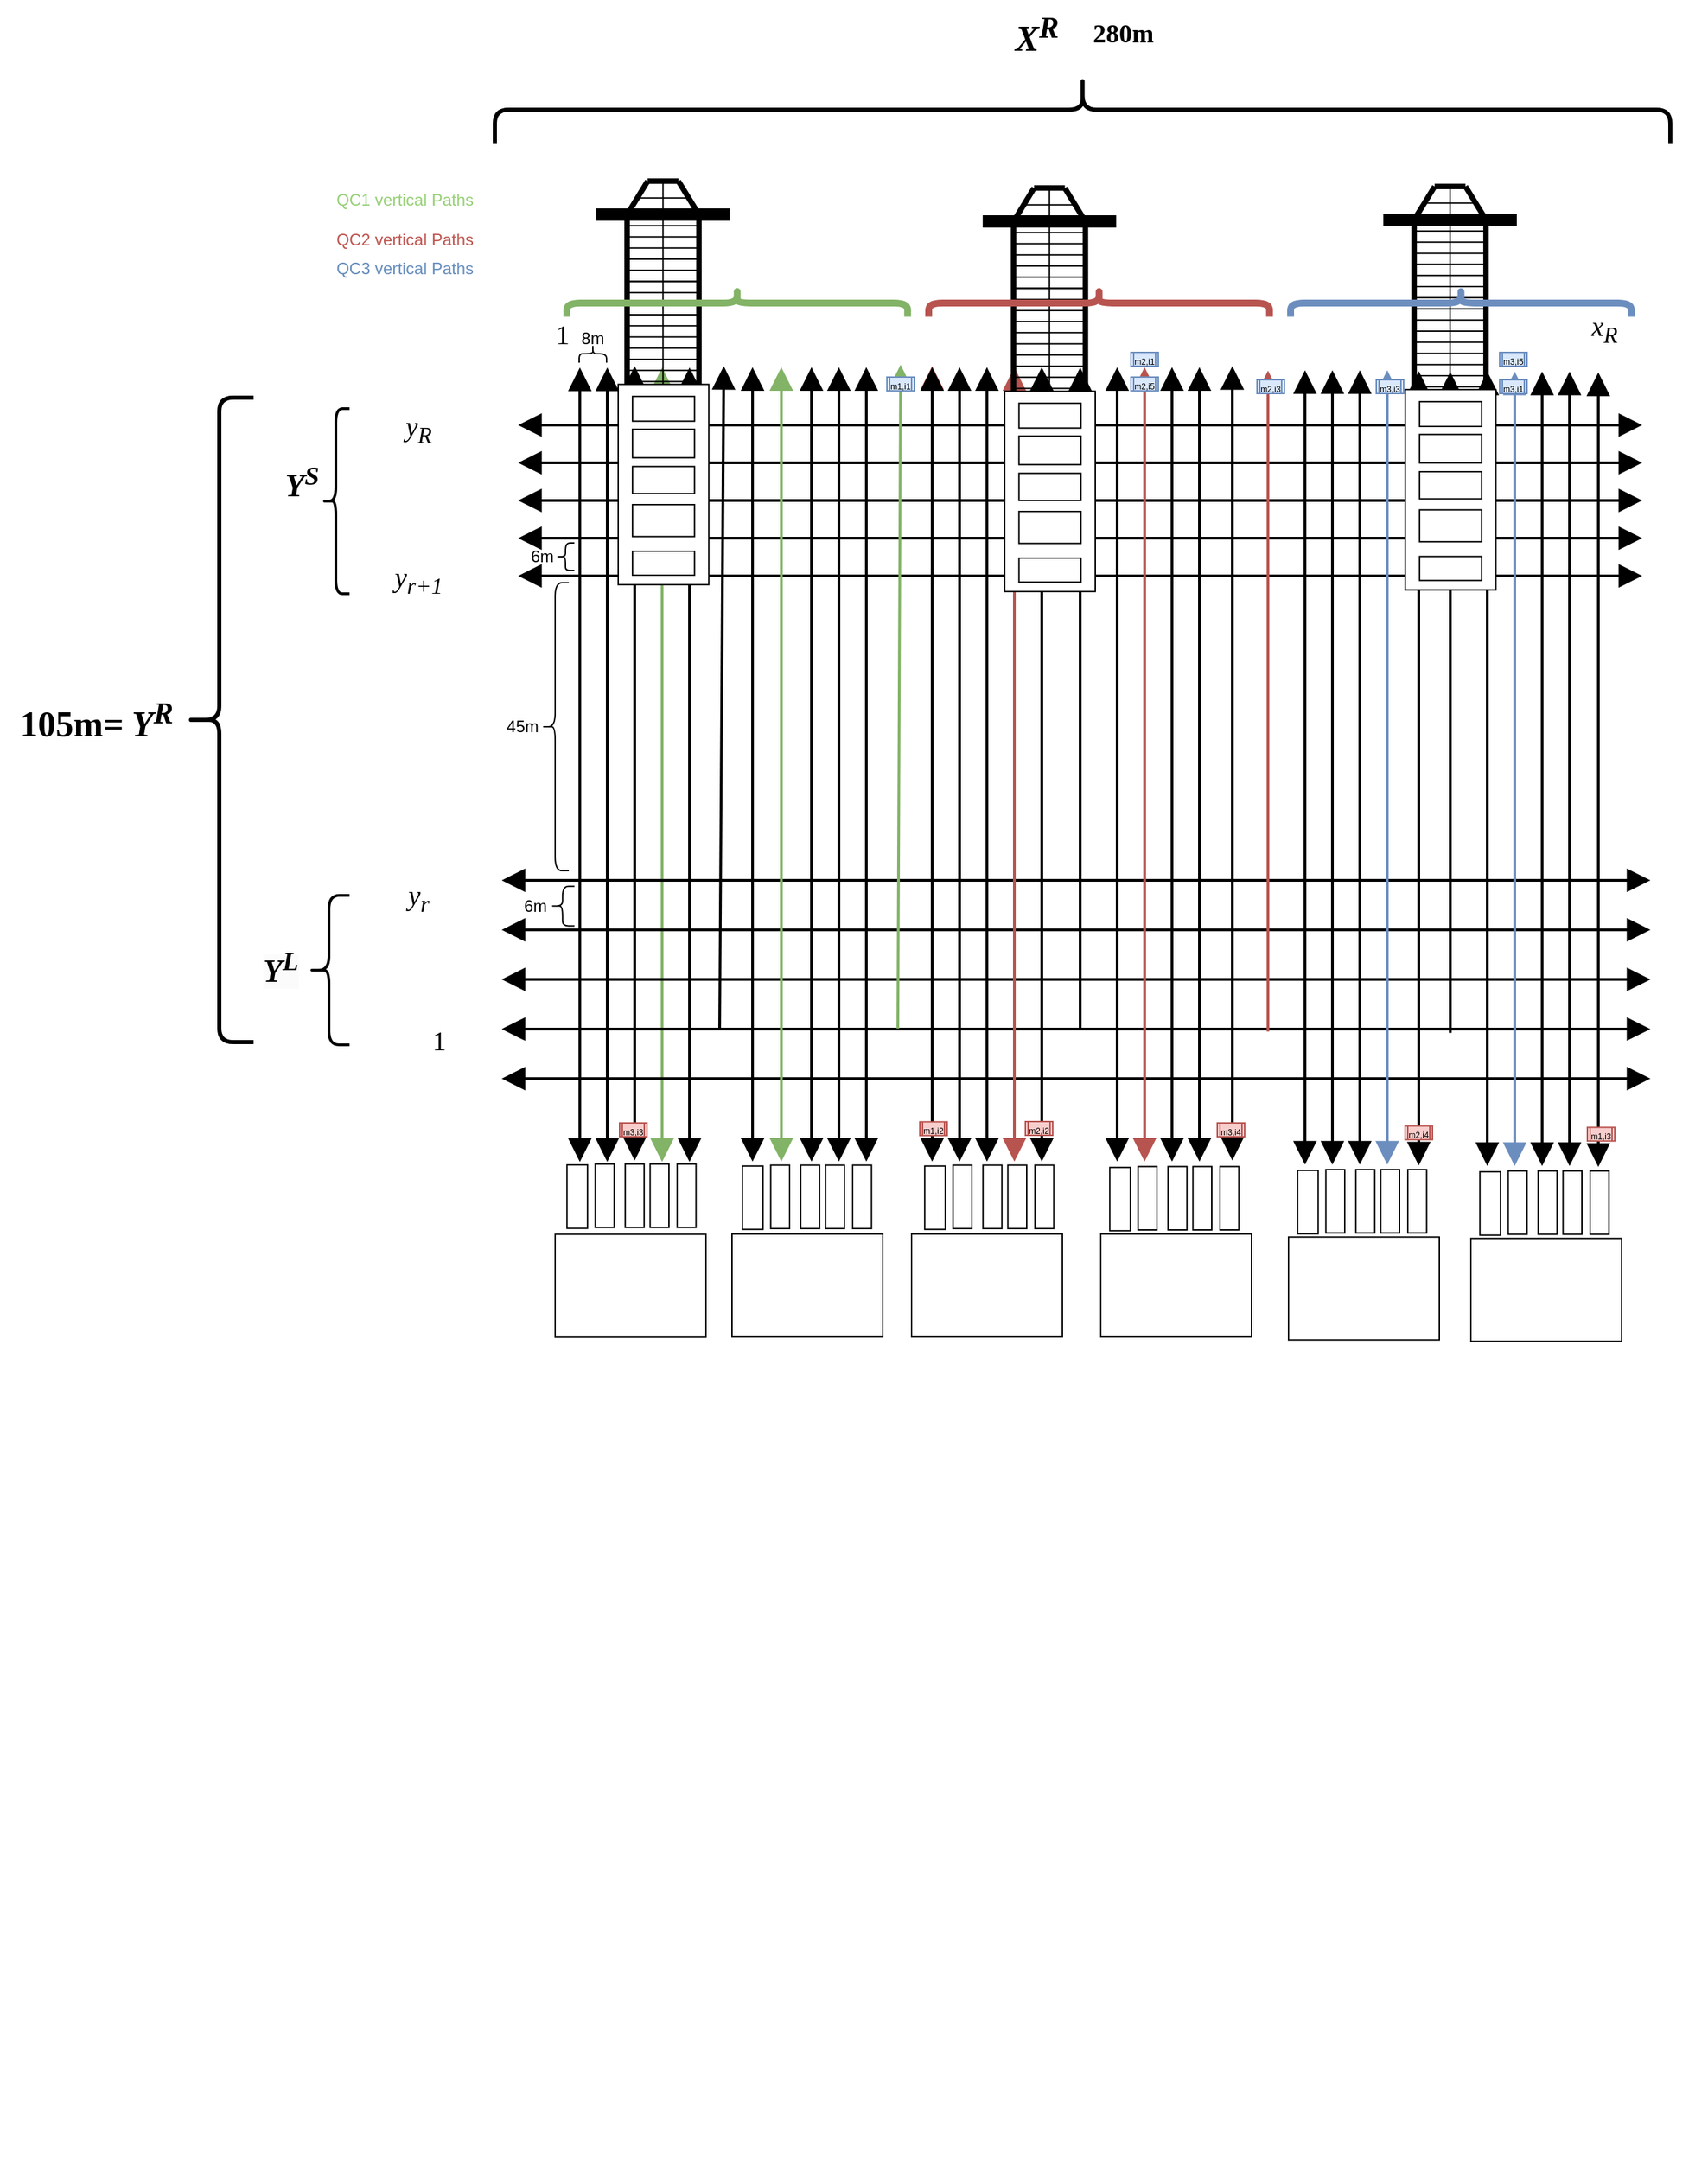 <mxfile version="24.6.4" type="device">
  <diagram name="Page-1" id="jV77SFPxc7joPnHyWRUS">
    <mxGraphModel dx="2213" dy="1054" grid="1" gridSize="10" guides="1" tooltips="1" connect="1" arrows="1" fold="1" page="1" pageScale="1" pageWidth="850" pageHeight="1100" math="0" shadow="0">
      <root>
        <mxCell id="0" />
        <mxCell id="1" parent="0" />
        <mxCell id="YRqoyZLrJu3xnGDMMG7B-32" value="" style="endArrow=block;startArrow=block;html=1;rounded=0;endSize=12;strokeWidth=2;startSize=12;startFill=1;endFill=1;sourcePerimeterSpacing=17;" parent="1" edge="1">
          <mxGeometry width="50" height="50" relative="1" as="geometry">
            <mxPoint x="621" y="1121" as="sourcePoint" />
            <mxPoint x="621" y="541.625" as="targetPoint" />
          </mxGeometry>
        </mxCell>
        <mxCell id="YRqoyZLrJu3xnGDMMG7B-31" value="" style="endArrow=block;startArrow=block;html=1;rounded=0;endSize=12;strokeWidth=2;startSize=12;startFill=1;endFill=1;sourcePerimeterSpacing=17;" parent="1" edge="1">
          <mxGeometry width="50" height="50" relative="1" as="geometry">
            <mxPoint x="490" y="1120" as="sourcePoint" />
            <mxPoint x="490" y="540.625" as="targetPoint" />
          </mxGeometry>
        </mxCell>
        <mxCell id="_Nc8eTW4AAFqFcOwRR8p-46" value="" style="group" parent="1" vertex="1" connectable="0">
          <mxGeometry x="-167" y="580" width="820" height="110" as="geometry" />
        </mxCell>
        <mxCell id="_Nc8eTW4AAFqFcOwRR8p-1" value="" style="endArrow=block;startArrow=block;html=1;rounded=0;endSize=12;strokeWidth=2;targetPerimeterSpacing=17;startSize=12;startFill=1;endFill=1;" parent="_Nc8eTW4AAFqFcOwRR8p-46" edge="1">
          <mxGeometry width="50" height="50" relative="1" as="geometry">
            <mxPoint as="sourcePoint" />
            <mxPoint x="820.0" as="targetPoint" />
          </mxGeometry>
        </mxCell>
        <mxCell id="_Nc8eTW4AAFqFcOwRR8p-2" value="" style="endArrow=block;startArrow=block;html=1;rounded=0;endSize=12;strokeWidth=2;targetPerimeterSpacing=17;startSize=12;startFill=1;endFill=1;" parent="_Nc8eTW4AAFqFcOwRR8p-46" edge="1">
          <mxGeometry width="50" height="50" relative="1" as="geometry">
            <mxPoint y="27.5" as="sourcePoint" />
            <mxPoint x="820.0" y="27.5" as="targetPoint" />
          </mxGeometry>
        </mxCell>
        <mxCell id="_Nc8eTW4AAFqFcOwRR8p-3" value="" style="endArrow=block;startArrow=block;html=1;rounded=0;endSize=12;strokeWidth=2;targetPerimeterSpacing=17;startSize=12;startFill=1;endFill=1;" parent="_Nc8eTW4AAFqFcOwRR8p-46" edge="1">
          <mxGeometry width="50" height="50" relative="1" as="geometry">
            <mxPoint y="55" as="sourcePoint" />
            <mxPoint x="820.0" y="55" as="targetPoint" />
          </mxGeometry>
        </mxCell>
        <mxCell id="_Nc8eTW4AAFqFcOwRR8p-4" value="" style="endArrow=block;startArrow=block;html=1;rounded=0;endSize=12;strokeWidth=2;targetPerimeterSpacing=17;startSize=12;startFill=1;endFill=1;" parent="_Nc8eTW4AAFqFcOwRR8p-46" edge="1">
          <mxGeometry width="50" height="50" relative="1" as="geometry">
            <mxPoint y="82.5" as="sourcePoint" />
            <mxPoint x="820.0" y="82.5" as="targetPoint" />
          </mxGeometry>
        </mxCell>
        <mxCell id="_Nc8eTW4AAFqFcOwRR8p-7" value="" style="endArrow=block;startArrow=block;html=1;rounded=0;endSize=12;strokeWidth=2;targetPerimeterSpacing=17;startSize=12;startFill=1;endFill=1;" parent="_Nc8eTW4AAFqFcOwRR8p-46" edge="1">
          <mxGeometry width="50" height="50" relative="1" as="geometry">
            <mxPoint y="110" as="sourcePoint" />
            <mxPoint x="820.0" y="110" as="targetPoint" />
          </mxGeometry>
        </mxCell>
        <mxCell id="_Nc8eTW4AAFqFcOwRR8p-14" value="" style="group;rotation=90;" parent="1" vertex="1" connectable="0">
          <mxGeometry x="-630.0" y="812.997" width="1030" height="480" as="geometry" />
        </mxCell>
        <mxCell id="_Nc8eTW4AAFqFcOwRR8p-367" value="" style="group" parent="_Nc8eTW4AAFqFcOwRR8p-14" vertex="1" connectable="0">
          <mxGeometry x="490" y="-274.998" width="272.01" height="707.188" as="geometry" />
        </mxCell>
        <mxCell id="_Nc8eTW4AAFqFcOwRR8p-9" value="" style="endArrow=block;startArrow=block;html=1;rounded=0;endSize=12;strokeWidth=2;startSize=12;startFill=1;endFill=1;sourcePerimeterSpacing=17;fillColor=#d5e8d4;strokeColor=#000000;" parent="_Nc8eTW4AAFqFcOwRR8p-367" edge="1">
          <mxGeometry width="50" height="50" relative="1" as="geometry">
            <mxPoint x="98.01" y="579.375" as="sourcePoint" />
            <mxPoint x="98.01" as="targetPoint" />
          </mxGeometry>
        </mxCell>
        <mxCell id="_Nc8eTW4AAFqFcOwRR8p-10" value="" style="endArrow=block;startArrow=block;html=1;rounded=0;endSize=12;strokeWidth=2;startSize=12;startFill=1;endFill=1;sourcePerimeterSpacing=17;fillColor=#d5e8d4;strokeColor=#82b366;" parent="_Nc8eTW4AAFqFcOwRR8p-367" edge="1">
          <mxGeometry width="50" height="50" relative="1" as="geometry">
            <mxPoint x="78.01" y="579.375" as="sourcePoint" />
            <mxPoint x="78.01" as="targetPoint" />
          </mxGeometry>
        </mxCell>
        <mxCell id="_Nc8eTW4AAFqFcOwRR8p-11" value="" style="endArrow=block;startArrow=block;html=1;rounded=0;endSize=12;strokeWidth=2;startSize=12;startFill=1;endFill=1;sourcePerimeterSpacing=17;fillColor=#d5e8d4;strokeColor=#000000;" parent="_Nc8eTW4AAFqFcOwRR8p-367" edge="1">
          <mxGeometry width="50" height="50" relative="1" as="geometry">
            <mxPoint x="58.01" y="578.375" as="sourcePoint" />
            <mxPoint x="58.01" y="-1" as="targetPoint" />
          </mxGeometry>
        </mxCell>
        <mxCell id="_Nc8eTW4AAFqFcOwRR8p-12" value="" style="endArrow=block;startArrow=block;html=1;rounded=0;endSize=12;strokeWidth=2;startSize=12;startFill=1;endFill=1;sourcePerimeterSpacing=17;" parent="_Nc8eTW4AAFqFcOwRR8p-367" edge="1">
          <mxGeometry width="50" height="50" relative="1" as="geometry">
            <mxPoint x="38.01" y="579.375" as="sourcePoint" />
            <mxPoint x="38.01" as="targetPoint" />
          </mxGeometry>
        </mxCell>
        <mxCell id="_Nc8eTW4AAFqFcOwRR8p-13" value="" style="endArrow=block;startArrow=block;html=1;rounded=0;endSize=12;strokeWidth=2;startSize=12;startFill=1;endFill=1;sourcePerimeterSpacing=17;" parent="_Nc8eTW4AAFqFcOwRR8p-367" edge="1">
          <mxGeometry width="50" height="50" relative="1" as="geometry">
            <mxPoint x="18.01" y="579.375" as="sourcePoint" />
            <mxPoint x="18.01" as="targetPoint" />
          </mxGeometry>
        </mxCell>
        <mxCell id="_Nc8eTW4AAFqFcOwRR8p-323" value="" style="rounded=0;whiteSpace=wrap;html=1;rotation=90;" parent="_Nc8eTW4AAFqFcOwRR8p-367" vertex="1">
          <mxGeometry x="-6.99" y="597.188" width="46.25" height="15" as="geometry" />
        </mxCell>
        <mxCell id="_Nc8eTW4AAFqFcOwRR8p-324" value="" style="rounded=0;whiteSpace=wrap;html=1;rotation=90;" parent="_Nc8eTW4AAFqFcOwRR8p-367" vertex="1">
          <mxGeometry x="13.01" y="597.188" width="46.25" height="13.75" as="geometry" />
        </mxCell>
        <mxCell id="_Nc8eTW4AAFqFcOwRR8p-325" value="" style="rounded=0;whiteSpace=wrap;html=1;rotation=90;" parent="_Nc8eTW4AAFqFcOwRR8p-367" vertex="1">
          <mxGeometry x="34.88" y="597.188" width="46.25" height="13.75" as="geometry" />
        </mxCell>
        <mxCell id="_Nc8eTW4AAFqFcOwRR8p-328" value="" style="rounded=0;whiteSpace=wrap;html=1;rotation=90;" parent="_Nc8eTW4AAFqFcOwRR8p-367" vertex="1">
          <mxGeometry x="53.01" y="597.188" width="46.25" height="13.75" as="geometry" />
        </mxCell>
        <mxCell id="_Nc8eTW4AAFqFcOwRR8p-329" value="" style="rounded=0;whiteSpace=wrap;html=1;rotation=90;" parent="_Nc8eTW4AAFqFcOwRR8p-367" vertex="1">
          <mxGeometry x="72.76" y="597.188" width="46.25" height="13.75" as="geometry" />
        </mxCell>
        <mxCell id="_Nc8eTW4AAFqFcOwRR8p-361" value="" style="rounded=0;whiteSpace=wrap;html=1;" parent="_Nc8eTW4AAFqFcOwRR8p-367" vertex="1">
          <mxGeometry y="632.188" width="110" height="75" as="geometry" />
        </mxCell>
        <UserObject label="&lt;font style=&quot;font-size: 6px;&quot;&gt;m3,i3&lt;/font&gt;" tooltip="m3,i1" id="AiwuUsq-4AUICBw67kCG-2">
          <mxCell style="shape=process;whiteSpace=wrap;html=1;backgroundOutline=1;fillColor=#f8cecc;strokeColor=#b85450;" parent="_Nc8eTW4AAFqFcOwRR8p-367" vertex="1">
            <mxGeometry x="47.0" y="551.0" width="20" height="10" as="geometry" />
          </mxCell>
        </UserObject>
        <mxCell id="_Nc8eTW4AAFqFcOwRR8p-373" value="&lt;font face=&quot;Times New Roman&quot; style=&quot;font-size: 20px;&quot;&gt;&lt;i&gt;y&lt;sub&gt;R&lt;/sub&gt;&lt;/i&gt;&lt;/font&gt;" style="text;html=1;align=center;verticalAlign=middle;resizable=0;points=[];autosize=1;strokeColor=none;fillColor=none;" parent="_Nc8eTW4AAFqFcOwRR8p-14" vertex="1">
          <mxGeometry x="370.0" y="-250.437" width="40" height="40" as="geometry" />
        </mxCell>
        <mxCell id="_Nc8eTW4AAFqFcOwRR8p-374" value="&lt;font face=&quot;Times New Roman&quot; style=&quot;font-size: 20px;&quot;&gt;&lt;i&gt;y&lt;sub&gt;r+1&lt;/sub&gt;&lt;/i&gt;&lt;/font&gt;" style="text;html=1;align=center;verticalAlign=middle;resizable=0;points=[];autosize=1;strokeColor=none;fillColor=none;" parent="_Nc8eTW4AAFqFcOwRR8p-14" vertex="1">
          <mxGeometry x="360.0" y="-139.997" width="60" height="40" as="geometry" />
        </mxCell>
        <mxCell id="_Nc8eTW4AAFqFcOwRR8p-375" value="&lt;font face=&quot;Times New Roman&quot; style=&quot;font-size: 20px;&quot;&gt;&lt;i&gt;y&lt;sub&gt;r&lt;/sub&gt;&lt;/i&gt;&lt;/font&gt;" style="text;html=1;align=center;verticalAlign=middle;resizable=0;points=[];autosize=1;strokeColor=none;fillColor=none;" parent="_Nc8eTW4AAFqFcOwRR8p-14" vertex="1">
          <mxGeometry x="370.0" y="92.003" width="40" height="40" as="geometry" />
        </mxCell>
        <mxCell id="_Nc8eTW4AAFqFcOwRR8p-376" value="&lt;font face=&quot;Times New Roman&quot; style=&quot;font-size: 20px;&quot;&gt;1&lt;/font&gt;" style="text;html=1;align=center;verticalAlign=middle;resizable=0;points=[];autosize=1;strokeColor=none;fillColor=none;" parent="_Nc8eTW4AAFqFcOwRR8p-14" vertex="1">
          <mxGeometry x="390.0" y="195.003" width="30" height="40" as="geometry" />
        </mxCell>
        <mxCell id="FiogaW06bN8v249RT5EK-1" value="" style="shape=curlyBracket;whiteSpace=wrap;html=1;rounded=1;labelPosition=left;verticalLabelPosition=middle;align=right;verticalAlign=middle;strokeWidth=2;" parent="_Nc8eTW4AAFqFcOwRR8p-14" vertex="1">
          <mxGeometry x="320" y="-245" width="20" height="135" as="geometry" />
        </mxCell>
        <mxCell id="FiogaW06bN8v249RT5EK-3" value="&lt;font size=&quot;1&quot; style=&quot;&quot; face=&quot;Times New Roman&quot;&gt;&lt;b style=&quot;font-size: 23px;&quot;&gt;&lt;i&gt;Y&lt;sup&gt;S&lt;/sup&gt;&lt;/i&gt;&lt;/b&gt;&lt;/font&gt;" style="text;html=1;align=center;verticalAlign=middle;resizable=0;points=[];autosize=1;strokeColor=none;fillColor=none;" parent="_Nc8eTW4AAFqFcOwRR8p-14" vertex="1">
          <mxGeometry x="280.0" y="-217.497" width="50" height="50" as="geometry" />
        </mxCell>
        <mxCell id="FiogaW06bN8v249RT5EK-4" value="" style="shape=curlyBracket;whiteSpace=wrap;html=1;rounded=1;labelPosition=left;verticalLabelPosition=middle;align=right;verticalAlign=middle;strokeWidth=2;" parent="_Nc8eTW4AAFqFcOwRR8p-14" vertex="1">
          <mxGeometry x="310" y="110" width="30" height="109" as="geometry" />
        </mxCell>
        <mxCell id="FiogaW06bN8v249RT5EK-5" value="&lt;b style=&quot;forced-color-adjust: none; color: rgb(0, 0, 0); font-family: &amp;quot;Times New Roman&amp;quot;; font-style: normal; font-variant-ligatures: normal; font-variant-caps: normal; letter-spacing: normal; orphans: 2; text-align: center; text-indent: 0px; text-transform: none; widows: 2; word-spacing: 0px; -webkit-text-stroke-width: 0px; white-space: nowrap; background-color: rgb(251, 251, 251); text-decoration-thickness: initial; text-decoration-style: initial; text-decoration-color: initial; font-size: 23px;&quot;&gt;&lt;i style=&quot;forced-color-adjust: none;&quot;&gt;Y&lt;sup style=&quot;forced-color-adjust: none;&quot;&gt;L&lt;/sup&gt;&lt;/i&gt;&lt;/b&gt;" style="text;whiteSpace=wrap;html=1;" parent="_Nc8eTW4AAFqFcOwRR8p-14" vertex="1">
          <mxGeometry x="275.0" y="139.003" width="60" height="60" as="geometry" />
        </mxCell>
        <mxCell id="AiwuUsq-4AUICBw67kCG-101" value="45m" style="shape=curlyBracket;whiteSpace=wrap;html=1;rounded=1;labelPosition=left;verticalLabelPosition=middle;align=right;verticalAlign=middle;" parent="_Nc8eTW4AAFqFcOwRR8p-14" vertex="1">
          <mxGeometry x="480.0" y="-117.997" width="20" height="210" as="geometry" />
        </mxCell>
        <mxCell id="_Nc8eTW4AAFqFcOwRR8p-47" value="" style="group" parent="1" vertex="1" connectable="0">
          <mxGeometry x="-179" y="912" width="838" height="144.59" as="geometry" />
        </mxCell>
        <mxCell id="_Nc8eTW4AAFqFcOwRR8p-48" value="" style="endArrow=block;startArrow=block;html=1;rounded=0;endSize=12;strokeWidth=2;targetPerimeterSpacing=17;startSize=12;startFill=1;endFill=1;" parent="_Nc8eTW4AAFqFcOwRR8p-47" edge="1">
          <mxGeometry width="50" height="50" relative="1" as="geometry">
            <mxPoint as="sourcePoint" />
            <mxPoint x="838.0" as="targetPoint" />
          </mxGeometry>
        </mxCell>
        <mxCell id="_Nc8eTW4AAFqFcOwRR8p-49" value="" style="endArrow=block;startArrow=block;html=1;rounded=0;endSize=12;strokeWidth=2;targetPerimeterSpacing=17;startSize=12;startFill=1;endFill=1;" parent="_Nc8eTW4AAFqFcOwRR8p-47" edge="1">
          <mxGeometry width="50" height="50" relative="1" as="geometry">
            <mxPoint y="36.148" as="sourcePoint" />
            <mxPoint x="838.0" y="36.148" as="targetPoint" />
          </mxGeometry>
        </mxCell>
        <mxCell id="_Nc8eTW4AAFqFcOwRR8p-50" value="" style="endArrow=block;startArrow=block;html=1;rounded=0;endSize=12;strokeWidth=2;targetPerimeterSpacing=17;startSize=12;startFill=1;endFill=1;" parent="_Nc8eTW4AAFqFcOwRR8p-47" edge="1">
          <mxGeometry width="50" height="50" relative="1" as="geometry">
            <mxPoint y="72.295" as="sourcePoint" />
            <mxPoint x="838.0" y="72.295" as="targetPoint" />
          </mxGeometry>
        </mxCell>
        <mxCell id="_Nc8eTW4AAFqFcOwRR8p-51" value="" style="endArrow=block;startArrow=block;html=1;rounded=0;endSize=12;strokeWidth=2;targetPerimeterSpacing=17;startSize=12;startFill=1;endFill=1;" parent="_Nc8eTW4AAFqFcOwRR8p-47" edge="1">
          <mxGeometry width="50" height="50" relative="1" as="geometry">
            <mxPoint y="108.442" as="sourcePoint" />
            <mxPoint x="838.0" y="108.442" as="targetPoint" />
          </mxGeometry>
        </mxCell>
        <mxCell id="_Nc8eTW4AAFqFcOwRR8p-52" value="" style="endArrow=block;startArrow=block;html=1;rounded=0;endSize=12;strokeWidth=2;targetPerimeterSpacing=17;startSize=12;startFill=1;endFill=1;" parent="_Nc8eTW4AAFqFcOwRR8p-47" edge="1">
          <mxGeometry width="50" height="50" relative="1" as="geometry">
            <mxPoint y="144.59" as="sourcePoint" />
            <mxPoint x="838.0" y="144.59" as="targetPoint" />
          </mxGeometry>
        </mxCell>
        <mxCell id="AiwuUsq-4AUICBw67kCG-87" value="6m" style="shape=curlyBracket;whiteSpace=wrap;html=1;rounded=1;labelPosition=left;verticalLabelPosition=middle;align=right;verticalAlign=middle;" parent="_Nc8eTW4AAFqFcOwRR8p-47" vertex="1">
          <mxGeometry x="35.742" y="4.338" width="17.347" height="28.918" as="geometry" />
        </mxCell>
        <mxCell id="_Nc8eTW4AAFqFcOwRR8p-55" value="" style="endArrow=block;startArrow=none;html=1;rounded=0;endSize=12;strokeWidth=2;startSize=12;startFill=0;endFill=1;sourcePerimeterSpacing=17;fillColor=#d5e8d4;strokeColor=#82b366;" parent="1" edge="1">
          <mxGeometry width="50" height="50" relative="1" as="geometry">
            <mxPoint x="110" y="1020" as="sourcePoint" />
            <mxPoint x="112" y="536" as="targetPoint" />
          </mxGeometry>
        </mxCell>
        <mxCell id="_Nc8eTW4AAFqFcOwRR8p-56" value="" style="endArrow=block;startArrow=none;html=1;rounded=0;endSize=12;strokeWidth=2;startSize=12;startFill=0;endFill=1;sourcePerimeterSpacing=17;fillColor=#f8cecc;strokeColor=#b85450;" parent="1" edge="1">
          <mxGeometry width="50" height="50" relative="1" as="geometry">
            <mxPoint x="135" y="690" as="sourcePoint" />
            <mxPoint x="135.0" y="537" as="targetPoint" />
          </mxGeometry>
        </mxCell>
        <mxCell id="_Nc8eTW4AAFqFcOwRR8p-16" value="" style="endArrow=block;startArrow=block;html=1;rounded=0;endSize=12;strokeWidth=2;startSize=12;startFill=1;endFill=1;sourcePerimeterSpacing=17;fillColor=#f8cecc;strokeColor=#000000;" parent="1" edge="1">
          <mxGeometry width="50" height="50" relative="1" as="geometry">
            <mxPoint x="87.0" y="1117.185" as="sourcePoint" />
            <mxPoint x="87.0" y="537.81" as="targetPoint" />
          </mxGeometry>
        </mxCell>
        <mxCell id="_Nc8eTW4AAFqFcOwRR8p-17" value="" style="endArrow=block;startArrow=block;html=1;rounded=0;endSize=12;strokeWidth=2;startSize=12;startFill=1;endFill=1;sourcePerimeterSpacing=17;fillColor=#f8cecc;strokeColor=#000000;" parent="1" edge="1">
          <mxGeometry width="50" height="50" relative="1" as="geometry">
            <mxPoint x="67.0" y="1117.185" as="sourcePoint" />
            <mxPoint x="67.0" y="537.81" as="targetPoint" />
          </mxGeometry>
        </mxCell>
        <mxCell id="_Nc8eTW4AAFqFcOwRR8p-18" value="" style="endArrow=block;startArrow=block;html=1;rounded=0;endSize=12;strokeWidth=2;startSize=12;startFill=1;endFill=1;sourcePerimeterSpacing=17;" parent="1" edge="1">
          <mxGeometry width="50" height="50" relative="1" as="geometry">
            <mxPoint x="47.0" y="1117.185" as="sourcePoint" />
            <mxPoint x="47.0" y="537.81" as="targetPoint" />
          </mxGeometry>
        </mxCell>
        <mxCell id="_Nc8eTW4AAFqFcOwRR8p-19" value="" style="endArrow=block;startArrow=block;html=1;rounded=0;endSize=12;strokeWidth=2;startSize=12;startFill=1;endFill=1;sourcePerimeterSpacing=17;fillColor=#d5e8d4;strokeColor=#82b366;" parent="1" edge="1">
          <mxGeometry width="50" height="50" relative="1" as="geometry">
            <mxPoint x="25.0" y="1117.185" as="sourcePoint" />
            <mxPoint x="25.0" y="537.81" as="targetPoint" />
          </mxGeometry>
        </mxCell>
        <mxCell id="_Nc8eTW4AAFqFcOwRR8p-20" value="" style="endArrow=block;startArrow=block;html=1;rounded=0;endSize=12;strokeWidth=2;startSize=12;startFill=1;endFill=1;sourcePerimeterSpacing=17;fillColor=#d5e8d4;strokeColor=#000000;" parent="1" edge="1">
          <mxGeometry width="50" height="50" relative="1" as="geometry">
            <mxPoint x="4.0" y="1117.185" as="sourcePoint" />
            <mxPoint x="4.0" y="537.81" as="targetPoint" />
          </mxGeometry>
        </mxCell>
        <mxCell id="_Nc8eTW4AAFqFcOwRR8p-330" value="" style="rounded=0;whiteSpace=wrap;html=1;rotation=90;" parent="1" vertex="1">
          <mxGeometry x="-19.0" y="1135.997" width="46.25" height="15" as="geometry" />
        </mxCell>
        <mxCell id="_Nc8eTW4AAFqFcOwRR8p-331" value="" style="rounded=0;whiteSpace=wrap;html=1;rotation=90;" parent="1" vertex="1">
          <mxGeometry x="1.0" y="1135.997" width="46.25" height="13.75" as="geometry" />
        </mxCell>
        <mxCell id="_Nc8eTW4AAFqFcOwRR8p-332" value="" style="rounded=0;whiteSpace=wrap;html=1;rotation=90;" parent="1" vertex="1">
          <mxGeometry x="22.87" y="1135.997" width="46.25" height="13.75" as="geometry" />
        </mxCell>
        <mxCell id="_Nc8eTW4AAFqFcOwRR8p-333" value="" style="rounded=0;whiteSpace=wrap;html=1;rotation=90;" parent="1" vertex="1">
          <mxGeometry x="41.0" y="1135.997" width="46.25" height="13.75" as="geometry" />
        </mxCell>
        <mxCell id="_Nc8eTW4AAFqFcOwRR8p-334" value="" style="rounded=0;whiteSpace=wrap;html=1;rotation=90;" parent="1" vertex="1">
          <mxGeometry x="60.75" y="1135.997" width="46.25" height="13.75" as="geometry" />
        </mxCell>
        <mxCell id="_Nc8eTW4AAFqFcOwRR8p-335" value="" style="rounded=0;whiteSpace=wrap;html=1;rotation=90;" parent="1" vertex="1">
          <mxGeometry x="114.0" y="1135.997" width="46.25" height="15" as="geometry" />
        </mxCell>
        <mxCell id="_Nc8eTW4AAFqFcOwRR8p-336" value="" style="rounded=0;whiteSpace=wrap;html=1;rotation=90;" parent="1" vertex="1">
          <mxGeometry x="134.0" y="1135.997" width="46.25" height="13.75" as="geometry" />
        </mxCell>
        <mxCell id="_Nc8eTW4AAFqFcOwRR8p-337" value="" style="rounded=0;whiteSpace=wrap;html=1;rotation=90;" parent="1" vertex="1">
          <mxGeometry x="155.87" y="1135.997" width="46.25" height="13.75" as="geometry" />
        </mxCell>
        <mxCell id="_Nc8eTW4AAFqFcOwRR8p-338" value="" style="rounded=0;whiteSpace=wrap;html=1;rotation=90;" parent="1" vertex="1">
          <mxGeometry x="174.0" y="1135.997" width="46.25" height="13.75" as="geometry" />
        </mxCell>
        <mxCell id="_Nc8eTW4AAFqFcOwRR8p-339" value="" style="rounded=0;whiteSpace=wrap;html=1;rotation=90;" parent="1" vertex="1">
          <mxGeometry x="193.75" y="1135.997" width="46.25" height="13.75" as="geometry" />
        </mxCell>
        <mxCell id="_Nc8eTW4AAFqFcOwRR8p-369" value="&lt;font face=&quot;Times New Roman&quot; style=&quot;font-size: 20px;&quot;&gt;1&lt;/font&gt;" style="text;html=1;align=center;verticalAlign=middle;resizable=0;points=[];autosize=1;strokeColor=none;fillColor=none;" parent="1" vertex="1">
          <mxGeometry x="-150" y="493" width="30" height="40" as="geometry" />
        </mxCell>
        <mxCell id="FiogaW06bN8v249RT5EK-6" value="" style="shape=curlyBracket;whiteSpace=wrap;html=1;rounded=1;labelPosition=left;verticalLabelPosition=middle;align=right;verticalAlign=middle;strokeWidth=3;" parent="1" vertex="1">
          <mxGeometry x="-410" y="560" width="50" height="470" as="geometry" />
        </mxCell>
        <mxCell id="FiogaW06bN8v249RT5EK-7" value="&lt;font face=&quot;Times New Roman&quot; style=&quot;font-size: 26px;&quot;&gt;&lt;b style=&quot;&quot;&gt;105m&lt;i&gt;= Y&lt;/i&gt;&lt;sup style=&quot;font-style: italic;&quot;&gt;R&lt;/sup&gt;&lt;/b&gt;&lt;/font&gt;" style="text;html=1;align=center;verticalAlign=middle;resizable=0;points=[];autosize=1;strokeColor=none;fillColor=none;" parent="1" vertex="1">
          <mxGeometry x="-545" y="770" width="140" height="50" as="geometry" />
        </mxCell>
        <mxCell id="FiogaW06bN8v249RT5EK-9" value="" style="shape=curlyBracket;whiteSpace=wrap;html=1;rounded=1;labelPosition=left;verticalLabelPosition=middle;align=right;verticalAlign=middle;rotation=90;strokeWidth=3;" parent="1" vertex="1">
          <mxGeometry x="219.75" y="-78.75" width="50" height="857.5" as="geometry" />
        </mxCell>
        <mxCell id="FiogaW06bN8v249RT5EK-10" value="&lt;font face=&quot;Times New Roman&quot; style=&quot;font-size: 26px;&quot;&gt;&lt;b&gt;&lt;i&gt;X&lt;sup&gt;R&lt;/sup&gt;&lt;/i&gt;&lt;/b&gt;&lt;/font&gt;" style="text;html=1;align=center;verticalAlign=middle;resizable=0;points=[];autosize=1;strokeColor=none;fillColor=none;" parent="1" vertex="1">
          <mxGeometry x="181" y="270" width="60" height="50" as="geometry" />
        </mxCell>
        <mxCell id="_Nc8eTW4AAFqFcOwRR8p-119" value="" style="group;aspect=fixed;" parent="1" vertex="1" connectable="0">
          <mxGeometry x="-110.0" y="402.18" width="122.1" height="295.82" as="geometry" />
        </mxCell>
        <mxCell id="_Nc8eTW4AAFqFcOwRR8p-120" value="" style="endArrow=none;html=1;rounded=0;strokeWidth=4;" parent="_Nc8eTW4AAFqFcOwRR8p-119" edge="1">
          <mxGeometry width="50" height="50" relative="1" as="geometry">
            <mxPoint x="22.47" y="154.18" as="sourcePoint" />
            <mxPoint x="22.47" y="24.344" as="targetPoint" />
          </mxGeometry>
        </mxCell>
        <mxCell id="_Nc8eTW4AAFqFcOwRR8p-121" value="" style="endArrow=none;html=1;rounded=0;strokeWidth=4;" parent="_Nc8eTW4AAFqFcOwRR8p-119" edge="1">
          <mxGeometry width="50" height="50" relative="1" as="geometry">
            <mxPoint x="74.9" y="154.18" as="sourcePoint" />
            <mxPoint x="74.9" y="24.344" as="targetPoint" />
          </mxGeometry>
        </mxCell>
        <mxCell id="_Nc8eTW4AAFqFcOwRR8p-122" value="" style="endArrow=none;html=1;rounded=0;" parent="_Nc8eTW4AAFqFcOwRR8p-119" edge="1">
          <mxGeometry width="50" height="50" relative="1" as="geometry">
            <mxPoint x="48.685" y="154.18" as="sourcePoint" />
            <mxPoint x="48.685" as="targetPoint" />
          </mxGeometry>
        </mxCell>
        <mxCell id="_Nc8eTW4AAFqFcOwRR8p-123" value="" style="endArrow=none;html=1;rounded=0;" parent="_Nc8eTW4AAFqFcOwRR8p-119" edge="1">
          <mxGeometry width="50" height="50" relative="1" as="geometry">
            <mxPoint x="22.47" y="32.459" as="sourcePoint" />
            <mxPoint x="74.9" y="32.459" as="targetPoint" />
          </mxGeometry>
        </mxCell>
        <mxCell id="_Nc8eTW4AAFqFcOwRR8p-124" value="" style="endArrow=none;html=1;rounded=0;" parent="_Nc8eTW4AAFqFcOwRR8p-119" edge="1">
          <mxGeometry width="50" height="50" relative="1" as="geometry">
            <mxPoint x="22.47" y="40.574" as="sourcePoint" />
            <mxPoint x="74.9" y="40.574" as="targetPoint" />
          </mxGeometry>
        </mxCell>
        <mxCell id="_Nc8eTW4AAFqFcOwRR8p-125" value="" style="endArrow=none;html=1;rounded=0;" parent="_Nc8eTW4AAFqFcOwRR8p-119" edge="1">
          <mxGeometry width="50" height="50" relative="1" as="geometry">
            <mxPoint x="22.47" y="48.688" as="sourcePoint" />
            <mxPoint x="74.9" y="48.688" as="targetPoint" />
          </mxGeometry>
        </mxCell>
        <mxCell id="_Nc8eTW4AAFqFcOwRR8p-126" value="" style="endArrow=none;html=1;rounded=0;" parent="_Nc8eTW4AAFqFcOwRR8p-119" edge="1">
          <mxGeometry width="50" height="50" relative="1" as="geometry">
            <mxPoint x="22.47" y="56.803" as="sourcePoint" />
            <mxPoint x="74.9" y="56.803" as="targetPoint" />
          </mxGeometry>
        </mxCell>
        <mxCell id="_Nc8eTW4AAFqFcOwRR8p-127" value="" style="endArrow=none;html=1;rounded=0;" parent="_Nc8eTW4AAFqFcOwRR8p-119" edge="1">
          <mxGeometry width="50" height="50" relative="1" as="geometry">
            <mxPoint x="22.47" y="64.918" as="sourcePoint" />
            <mxPoint x="74.9" y="64.918" as="targetPoint" />
          </mxGeometry>
        </mxCell>
        <mxCell id="_Nc8eTW4AAFqFcOwRR8p-128" value="" style="endArrow=none;html=1;rounded=0;" parent="_Nc8eTW4AAFqFcOwRR8p-119" edge="1">
          <mxGeometry width="50" height="50" relative="1" as="geometry">
            <mxPoint x="22.47" y="73.033" as="sourcePoint" />
            <mxPoint x="74.9" y="73.033" as="targetPoint" />
          </mxGeometry>
        </mxCell>
        <mxCell id="_Nc8eTW4AAFqFcOwRR8p-129" value="" style="endArrow=none;html=1;rounded=0;" parent="_Nc8eTW4AAFqFcOwRR8p-119" edge="1">
          <mxGeometry width="50" height="50" relative="1" as="geometry">
            <mxPoint x="22.47" y="73.033" as="sourcePoint" />
            <mxPoint x="74.9" y="73.033" as="targetPoint" />
          </mxGeometry>
        </mxCell>
        <mxCell id="_Nc8eTW4AAFqFcOwRR8p-130" value="" style="endArrow=none;html=1;rounded=0;" parent="_Nc8eTW4AAFqFcOwRR8p-119" edge="1">
          <mxGeometry width="50" height="50" relative="1" as="geometry">
            <mxPoint x="22.47" y="81.147" as="sourcePoint" />
            <mxPoint x="74.9" y="81.147" as="targetPoint" />
          </mxGeometry>
        </mxCell>
        <mxCell id="_Nc8eTW4AAFqFcOwRR8p-131" value="" style="endArrow=none;html=1;rounded=0;" parent="_Nc8eTW4AAFqFcOwRR8p-119" edge="1">
          <mxGeometry width="50" height="50" relative="1" as="geometry">
            <mxPoint x="22.47" y="89.262" as="sourcePoint" />
            <mxPoint x="74.9" y="89.262" as="targetPoint" />
          </mxGeometry>
        </mxCell>
        <mxCell id="_Nc8eTW4AAFqFcOwRR8p-132" value="" style="endArrow=none;html=1;rounded=0;" parent="_Nc8eTW4AAFqFcOwRR8p-119" edge="1">
          <mxGeometry width="50" height="50" relative="1" as="geometry">
            <mxPoint x="22.47" y="97.377" as="sourcePoint" />
            <mxPoint x="74.9" y="97.377" as="targetPoint" />
          </mxGeometry>
        </mxCell>
        <mxCell id="_Nc8eTW4AAFqFcOwRR8p-133" value="" style="endArrow=none;html=1;rounded=0;" parent="_Nc8eTW4AAFqFcOwRR8p-119" edge="1">
          <mxGeometry width="50" height="50" relative="1" as="geometry">
            <mxPoint x="22.47" y="105.491" as="sourcePoint" />
            <mxPoint x="74.9" y="105.491" as="targetPoint" />
          </mxGeometry>
        </mxCell>
        <mxCell id="_Nc8eTW4AAFqFcOwRR8p-134" value="" style="endArrow=none;html=1;rounded=0;" parent="_Nc8eTW4AAFqFcOwRR8p-119" edge="1">
          <mxGeometry width="50" height="50" relative="1" as="geometry">
            <mxPoint x="22.47" y="113.606" as="sourcePoint" />
            <mxPoint x="74.9" y="113.606" as="targetPoint" />
          </mxGeometry>
        </mxCell>
        <mxCell id="_Nc8eTW4AAFqFcOwRR8p-135" value="" style="endArrow=none;html=1;rounded=0;" parent="_Nc8eTW4AAFqFcOwRR8p-119" edge="1">
          <mxGeometry width="50" height="50" relative="1" as="geometry">
            <mxPoint x="22.47" y="121.721" as="sourcePoint" />
            <mxPoint x="74.9" y="121.721" as="targetPoint" />
          </mxGeometry>
        </mxCell>
        <mxCell id="_Nc8eTW4AAFqFcOwRR8p-136" value="" style="endArrow=none;html=1;rounded=0;" parent="_Nc8eTW4AAFqFcOwRR8p-119" edge="1">
          <mxGeometry width="50" height="50" relative="1" as="geometry">
            <mxPoint x="22.47" y="129.836" as="sourcePoint" />
            <mxPoint x="74.9" y="129.836" as="targetPoint" />
          </mxGeometry>
        </mxCell>
        <mxCell id="_Nc8eTW4AAFqFcOwRR8p-137" value="" style="endArrow=none;html=1;rounded=0;" parent="_Nc8eTW4AAFqFcOwRR8p-119" edge="1">
          <mxGeometry width="50" height="50" relative="1" as="geometry">
            <mxPoint x="22.47" y="137.95" as="sourcePoint" />
            <mxPoint x="74.9" y="137.95" as="targetPoint" />
          </mxGeometry>
        </mxCell>
        <mxCell id="_Nc8eTW4AAFqFcOwRR8p-138" value="" style="endArrow=none;html=1;rounded=0;" parent="_Nc8eTW4AAFqFcOwRR8p-119" edge="1">
          <mxGeometry width="50" height="50" relative="1" as="geometry">
            <mxPoint x="22.47" y="146.065" as="sourcePoint" />
            <mxPoint x="74.9" y="146.065" as="targetPoint" />
          </mxGeometry>
        </mxCell>
        <mxCell id="_Nc8eTW4AAFqFcOwRR8p-139" value="" style="endArrow=none;html=1;rounded=0;" parent="_Nc8eTW4AAFqFcOwRR8p-119" edge="1">
          <mxGeometry width="50" height="50" relative="1" as="geometry">
            <mxPoint x="22.47" y="154.18" as="sourcePoint" />
            <mxPoint x="74.9" y="154.18" as="targetPoint" />
          </mxGeometry>
        </mxCell>
        <mxCell id="_Nc8eTW4AAFqFcOwRR8p-140" value="" style="endArrow=none;html=1;rounded=0;strokeWidth=4;" parent="_Nc8eTW4AAFqFcOwRR8p-119" edge="1">
          <mxGeometry width="50" height="50" relative="1" as="geometry">
            <mxPoint x="37.45" as="sourcePoint" />
            <mxPoint x="59.92" as="targetPoint" />
          </mxGeometry>
        </mxCell>
        <mxCell id="_Nc8eTW4AAFqFcOwRR8p-141" value="" style="endArrow=none;html=1;rounded=0;strokeWidth=4;" parent="_Nc8eTW4AAFqFcOwRR8p-119" edge="1">
          <mxGeometry width="50" height="50" relative="1" as="geometry">
            <mxPoint x="74.9" y="24.344" as="sourcePoint" />
            <mxPoint x="59.92" as="targetPoint" />
          </mxGeometry>
        </mxCell>
        <mxCell id="_Nc8eTW4AAFqFcOwRR8p-142" value="" style="endArrow=none;html=1;rounded=0;strokeWidth=4;" parent="_Nc8eTW4AAFqFcOwRR8p-119" edge="1">
          <mxGeometry width="50" height="50" relative="1" as="geometry">
            <mxPoint x="22.47" y="24.344" as="sourcePoint" />
            <mxPoint x="37.45" as="targetPoint" />
          </mxGeometry>
        </mxCell>
        <mxCell id="_Nc8eTW4AAFqFcOwRR8p-143" value="" style="endArrow=none;html=1;rounded=0;strokeWidth=9;" parent="_Nc8eTW4AAFqFcOwRR8p-119" edge="1">
          <mxGeometry width="50" height="50" relative="1" as="geometry">
            <mxPoint y="24.344" as="sourcePoint" />
            <mxPoint x="97.37" y="24.344" as="targetPoint" />
          </mxGeometry>
        </mxCell>
        <mxCell id="_Nc8eTW4AAFqFcOwRR8p-144" value="" style="endArrow=none;html=1;rounded=0;" parent="_Nc8eTW4AAFqFcOwRR8p-119" edge="1">
          <mxGeometry width="50" height="50" relative="1" as="geometry">
            <mxPoint x="29.96" y="12.172" as="sourcePoint" />
            <mxPoint x="67.41" y="12.172" as="targetPoint" />
          </mxGeometry>
        </mxCell>
        <mxCell id="_Nc8eTW4AAFqFcOwRR8p-145" value="" style="group" parent="_Nc8eTW4AAFqFcOwRR8p-119" vertex="1" connectable="0">
          <mxGeometry x="22.47" y="140" width="99.63" height="155.82" as="geometry" />
        </mxCell>
        <mxCell id="_Nc8eTW4AAFqFcOwRR8p-146" value="" style="rounded=0;whiteSpace=wrap;html=1;rotation=90;" parent="_Nc8eTW4AAFqFcOwRR8p-145" vertex="1">
          <mxGeometry x="-46.46" y="48.11" width="146.09" height="66.1" as="geometry" />
        </mxCell>
        <mxCell id="_Nc8eTW4AAFqFcOwRR8p-147" value="" style="rounded=0;whiteSpace=wrap;html=1;" parent="_Nc8eTW4AAFqFcOwRR8p-145" vertex="1">
          <mxGeometry x="3.97" y="16.92" width="45.25" height="18.08" as="geometry" />
        </mxCell>
        <mxCell id="_Nc8eTW4AAFqFcOwRR8p-148" value="" style="rounded=0;whiteSpace=wrap;html=1;" parent="_Nc8eTW4AAFqFcOwRR8p-145" vertex="1">
          <mxGeometry x="3.96" y="40.819" width="45.251" height="20.823" as="geometry" />
        </mxCell>
        <mxCell id="_Nc8eTW4AAFqFcOwRR8p-149" value="" style="rounded=0;whiteSpace=wrap;html=1;" parent="_Nc8eTW4AAFqFcOwRR8p-145" vertex="1">
          <mxGeometry x="3.96" y="68.03" width="45.25" height="19.77" as="geometry" />
        </mxCell>
        <mxCell id="_Nc8eTW4AAFqFcOwRR8p-150" value="" style="rounded=0;whiteSpace=wrap;html=1;" parent="_Nc8eTW4AAFqFcOwRR8p-145" vertex="1">
          <mxGeometry x="3.96" y="95.82" width="45.25" height="23.31" as="geometry" />
        </mxCell>
        <mxCell id="_Nc8eTW4AAFqFcOwRR8p-151" value="" style="rounded=0;whiteSpace=wrap;html=1;" parent="_Nc8eTW4AAFqFcOwRR8p-145" vertex="1">
          <mxGeometry x="3.966" y="129.82" width="45.248" height="17.493" as="geometry" />
        </mxCell>
        <mxCell id="HH2GkFfhaR6v-Zu-v0qC-105" value="&lt;font color=&quot;#97d077&quot;&gt;QC1 vertical Paths&lt;/font&gt;&lt;div&gt;&lt;br&gt;&lt;/div&gt;" style="text;html=1;align=center;verticalAlign=middle;resizable=0;points=[];autosize=1;" parent="1" vertex="1">
          <mxGeometry x="-310" y="403" width="120" height="40" as="geometry" />
        </mxCell>
        <mxCell id="HH2GkFfhaR6v-Zu-v0qC-106" value="&lt;font&gt;QC2 vertical Paths&lt;/font&gt;&lt;div&gt;&lt;br&gt;&lt;/div&gt;" style="text;html=1;align=center;verticalAlign=middle;resizable=0;points=[];autosize=1;fontColor=#bf5651;" parent="1" vertex="1">
          <mxGeometry x="-310" y="432" width="120" height="40" as="geometry" />
        </mxCell>
        <mxCell id="HH2GkFfhaR6v-Zu-v0qC-107" value="&lt;font&gt;QC3&lt;/font&gt;&lt;span style=&quot;background-color: initial;&quot;&gt;&amp;nbsp;vertical Paths&lt;/span&gt;&lt;div&gt;&lt;div&gt;&lt;br&gt;&lt;/div&gt;&lt;/div&gt;" style="text;html=1;align=center;verticalAlign=middle;resizable=0;points=[];autosize=1;fontColor=#678ebd;" parent="1" vertex="1">
          <mxGeometry x="-310" y="453" width="120" height="40" as="geometry" />
        </mxCell>
        <UserObject label="&lt;font style=&quot;font-size: 6px;&quot;&gt;m1,i1&lt;/font&gt;" tooltip="m1,i1&#xa;" id="AiwuUsq-4AUICBw67kCG-84">
          <mxCell style="shape=process;whiteSpace=wrap;html=1;backgroundOutline=1;fillColor=#dae8fc;strokeColor=#6c8ebf;" parent="1" vertex="1">
            <mxGeometry x="102" y="545" width="20" height="10" as="geometry" />
          </mxCell>
        </UserObject>
        <mxCell id="AiwuUsq-4AUICBw67kCG-100" value="6m" style="shape=curlyBracket;whiteSpace=wrap;html=1;rounded=1;labelPosition=left;verticalLabelPosition=middle;align=right;verticalAlign=middle;" parent="1" vertex="1">
          <mxGeometry x="-139" y="666" width="13" height="20" as="geometry" />
        </mxCell>
        <mxCell id="AiwuUsq-4AUICBw67kCG-102" value="" style="shape=curlyBracket;whiteSpace=wrap;html=1;rounded=1;labelPosition=left;verticalLabelPosition=middle;align=right;verticalAlign=middle;rotation=90;" parent="1" vertex="1">
          <mxGeometry x="-119" y="518" width="13" height="20" as="geometry" />
        </mxCell>
        <mxCell id="AiwuUsq-4AUICBw67kCG-104" value="8m" style="text;html=1;align=center;verticalAlign=middle;resizable=0;points=[];autosize=1;strokeColor=none;fillColor=none;" parent="1" vertex="1">
          <mxGeometry x="-133.5" y="502" width="40" height="30" as="geometry" />
        </mxCell>
        <mxCell id="_Nc8eTW4AAFqFcOwRR8p-371" value="&lt;font face=&quot;Times New Roman&quot; style=&quot;font-size: 20px;&quot;&gt;&lt;i&gt;x&lt;sub&gt;R&lt;/sub&gt;&lt;/i&gt;&lt;/font&gt;" style="text;html=1;align=center;verticalAlign=middle;resizable=0;points=[];autosize=1;strokeColor=none;fillColor=none;" parent="1" vertex="1">
          <mxGeometry x="605" y="490" width="40" height="40" as="geometry" />
        </mxCell>
        <mxCell id="_Nc8eTW4AAFqFcOwRR8p-21" value="" style="group;rotation=90;" parent="1" vertex="1" connectable="0">
          <mxGeometry x="-340.0" y="804.997" width="1030" height="1050" as="geometry" />
        </mxCell>
        <mxCell id="_Nc8eTW4AAFqFcOwRR8p-22" value="" style="endArrow=block;startArrow=block;html=1;rounded=0;endSize=12;strokeWidth=2;startSize=12;startFill=1;endFill=1;sourcePerimeterSpacing=17;fillColor=#dae8fc;strokeColor=#000000;" parent="_Nc8eTW4AAFqFcOwRR8p-21" edge="1">
          <mxGeometry width="50" height="50" relative="1" as="geometry">
            <mxPoint x="555" y="312.188" as="sourcePoint" />
            <mxPoint x="555" y="-267.188" as="targetPoint" />
          </mxGeometry>
        </mxCell>
        <mxCell id="_Nc8eTW4AAFqFcOwRR8p-23" value="" style="endArrow=block;startArrow=block;html=1;rounded=0;endSize=12;strokeWidth=2;startSize=12;startFill=1;endFill=1;sourcePerimeterSpacing=17;fillColor=#f8cecc;strokeColor=#b85450;" parent="_Nc8eTW4AAFqFcOwRR8p-21" edge="1">
          <mxGeometry width="50" height="50" relative="1" as="geometry">
            <mxPoint x="535" y="312.188" as="sourcePoint" />
            <mxPoint x="535" y="-267.188" as="targetPoint" />
          </mxGeometry>
        </mxCell>
        <mxCell id="_Nc8eTW4AAFqFcOwRR8p-24" value="" style="endArrow=block;startArrow=block;html=1;rounded=0;endSize=12;strokeWidth=2;startSize=12;startFill=1;endFill=1;sourcePerimeterSpacing=17;fillColor=#f8cecc;strokeColor=#000000;" parent="_Nc8eTW4AAFqFcOwRR8p-21" edge="1">
          <mxGeometry width="50" height="50" relative="1" as="geometry">
            <mxPoint x="515" y="312.188" as="sourcePoint" />
            <mxPoint x="515" y="-267.188" as="targetPoint" />
          </mxGeometry>
        </mxCell>
        <mxCell id="_Nc8eTW4AAFqFcOwRR8p-25" value="" style="endArrow=block;startArrow=block;html=1;rounded=0;endSize=12;strokeWidth=2;startSize=12;startFill=1;endFill=1;sourcePerimeterSpacing=17;fillColor=#f8cecc;strokeColor=#000000;" parent="_Nc8eTW4AAFqFcOwRR8p-21" edge="1">
          <mxGeometry width="50" height="50" relative="1" as="geometry">
            <mxPoint x="495" y="312.188" as="sourcePoint" />
            <mxPoint x="495" y="-267.188" as="targetPoint" />
          </mxGeometry>
        </mxCell>
        <mxCell id="_Nc8eTW4AAFqFcOwRR8p-26" value="" style="endArrow=block;startArrow=block;html=1;rounded=0;endSize=12;strokeWidth=2;startSize=12;startFill=1;endFill=1;sourcePerimeterSpacing=17;" parent="_Nc8eTW4AAFqFcOwRR8p-21" edge="1">
          <mxGeometry width="50" height="50" relative="1" as="geometry">
            <mxPoint x="475" y="312.188" as="sourcePoint" />
            <mxPoint x="475" y="-267.188" as="targetPoint" />
          </mxGeometry>
        </mxCell>
        <mxCell id="_Nc8eTW4AAFqFcOwRR8p-363" value="" style="rounded=0;whiteSpace=wrap;html=1;" parent="_Nc8eTW4AAFqFcOwRR8p-21" vertex="1">
          <mxGeometry x="460" y="365" width="110" height="75" as="geometry" />
        </mxCell>
        <mxCell id="_Nc8eTW4AAFqFcOwRR8p-54" value="" style="endArrow=block;startArrow=none;html=1;rounded=0;endSize=12;strokeWidth=2;startSize=12;startFill=0;endFill=1;sourcePerimeterSpacing=17;" parent="_Nc8eTW4AAFqFcOwRR8p-21" edge="1">
          <mxGeometry width="50" height="50" relative="1" as="geometry">
            <mxPoint x="320.0" y="215.003" as="sourcePoint" />
            <mxPoint x="323" y="-267.997" as="targetPoint" />
          </mxGeometry>
        </mxCell>
        <mxCell id="_Nc8eTW4AAFqFcOwRR8p-362" value="" style="rounded=0;whiteSpace=wrap;html=1;" parent="_Nc8eTW4AAFqFcOwRR8p-21" vertex="1">
          <mxGeometry x="329" y="365" width="110" height="75" as="geometry" />
        </mxCell>
        <UserObject label="&lt;font style=&quot;font-size: 6px;&quot;&gt;m1,i2&lt;/font&gt;" tooltip="m1,i2" id="AiwuUsq-4AUICBw67kCG-7">
          <mxCell style="shape=process;whiteSpace=wrap;html=1;backgroundOutline=1;fillColor=#f8cecc;strokeColor=#b85450;" parent="_Nc8eTW4AAFqFcOwRR8p-21" vertex="1">
            <mxGeometry x="466.0" y="283.193" width="20" height="10" as="geometry" />
          </mxCell>
        </UserObject>
        <mxCell id="AiwuUsq-4AUICBw67kCG-8" value="" style="endArrow=block;startArrow=block;html=1;rounded=0;endSize=12;strokeWidth=2;startSize=12;startFill=1;endFill=1;sourcePerimeterSpacing=17;" parent="_Nc8eTW4AAFqFcOwRR8p-21" edge="1">
          <mxGeometry width="50" height="50" relative="1" as="geometry">
            <mxPoint x="694" y="311.378" as="sourcePoint" />
            <mxPoint x="694" y="-267.998" as="targetPoint" />
          </mxGeometry>
        </mxCell>
        <UserObject label="&lt;font style=&quot;font-size: 6px;&quot;&gt;m2,i2&lt;/font&gt;" tooltip="m2,i2" id="AiwuUsq-4AUICBw67kCG-80">
          <mxCell style="shape=process;whiteSpace=wrap;html=1;backgroundOutline=1;fillColor=#f8cecc;strokeColor=#b85450;" parent="_Nc8eTW4AAFqFcOwRR8p-21" vertex="1">
            <mxGeometry x="543.0" y="283.003" width="20" height="10" as="geometry" />
          </mxCell>
        </UserObject>
        <UserObject label="" tooltip="m3,i3" id="YRqoyZLrJu3xnGDMMG7B-3">
          <mxCell style="group" parent="1" vertex="1" connectable="0">
            <mxGeometry x="243" y="537.81" width="125.0" height="707.188" as="geometry" />
          </mxCell>
        </UserObject>
        <mxCell id="_Nc8eTW4AAFqFcOwRR8p-57" value="" style="endArrow=block;startArrow=none;html=1;rounded=0;endSize=12;strokeWidth=2;startSize=12;startFill=0;endFill=1;sourcePerimeterSpacing=17;" parent="YRqoyZLrJu3xnGDMMG7B-3" edge="1">
          <mxGeometry width="50" height="50" relative="1" as="geometry">
            <mxPoint y="482.19" as="sourcePoint" />
            <mxPoint x="9.095e-13" y="0.19" as="targetPoint" />
          </mxGeometry>
        </mxCell>
        <mxCell id="_Nc8eTW4AAFqFcOwRR8p-340" value="" style="rounded=0;whiteSpace=wrap;html=1;rotation=90;" parent="YRqoyZLrJu3xnGDMMG7B-3" vertex="1">
          <mxGeometry x="6.0" y="599.188" width="46.25" height="15" as="geometry" />
        </mxCell>
        <mxCell id="_Nc8eTW4AAFqFcOwRR8p-341" value="" style="rounded=0;whiteSpace=wrap;html=1;rotation=90;" parent="YRqoyZLrJu3xnGDMMG7B-3" vertex="1">
          <mxGeometry x="26.0" y="599.188" width="46.25" height="13.75" as="geometry" />
        </mxCell>
        <mxCell id="_Nc8eTW4AAFqFcOwRR8p-342" value="" style="rounded=0;whiteSpace=wrap;html=1;rotation=90;" parent="YRqoyZLrJu3xnGDMMG7B-3" vertex="1">
          <mxGeometry x="47.87" y="599.188" width="46.25" height="13.75" as="geometry" />
        </mxCell>
        <mxCell id="_Nc8eTW4AAFqFcOwRR8p-343" value="" style="rounded=0;whiteSpace=wrap;html=1;rotation=90;" parent="YRqoyZLrJu3xnGDMMG7B-3" vertex="1">
          <mxGeometry x="66.0" y="599.188" width="46.25" height="13.75" as="geometry" />
        </mxCell>
        <mxCell id="_Nc8eTW4AAFqFcOwRR8p-344" value="" style="rounded=0;whiteSpace=wrap;html=1;rotation=90;" parent="YRqoyZLrJu3xnGDMMG7B-3" vertex="1">
          <mxGeometry x="85.75" y="599.188" width="46.25" height="13.75" as="geometry" />
        </mxCell>
        <UserObject label="&lt;font style=&quot;font-size: 6px;&quot;&gt;m3,i4&lt;/font&gt;" tooltip="m3,i4" id="AiwuUsq-4AUICBw67kCG-82">
          <mxCell style="shape=process;whiteSpace=wrap;html=1;backgroundOutline=1;fillColor=#f8cecc;strokeColor=#b85450;" parent="YRqoyZLrJu3xnGDMMG7B-3" vertex="1">
            <mxGeometry x="100" y="551.19" width="20" height="10" as="geometry" />
          </mxCell>
        </UserObject>
        <mxCell id="_Nc8eTW4AAFqFcOwRR8p-29" value="" style="endArrow=block;startArrow=block;html=1;rounded=0;endSize=12;strokeWidth=2;startSize=12;startFill=1;endFill=1;sourcePerimeterSpacing=17;" parent="YRqoyZLrJu3xnGDMMG7B-3" edge="1">
          <mxGeometry width="50" height="50" relative="1" as="geometry">
            <mxPoint x="87.0" y="579.375" as="sourcePoint" />
            <mxPoint x="87.0" as="targetPoint" />
          </mxGeometry>
        </mxCell>
        <mxCell id="_Nc8eTW4AAFqFcOwRR8p-30" value="" style="endArrow=block;startArrow=block;html=1;rounded=0;endSize=12;strokeWidth=2;startSize=12;startFill=1;endFill=1;sourcePerimeterSpacing=17;fillColor=#dae8fc;strokeColor=#000000;" parent="YRqoyZLrJu3xnGDMMG7B-3" edge="1">
          <mxGeometry width="50" height="50" relative="1" as="geometry">
            <mxPoint x="67.0" y="579.375" as="sourcePoint" />
            <mxPoint x="67.0" as="targetPoint" />
          </mxGeometry>
        </mxCell>
        <mxCell id="_Nc8eTW4AAFqFcOwRR8p-31" value="" style="endArrow=block;startArrow=block;html=1;rounded=0;endSize=12;strokeWidth=2;startSize=12;startFill=1;endFill=1;sourcePerimeterSpacing=17;fillColor=#f8cecc;strokeColor=#b85450;" parent="YRqoyZLrJu3xnGDMMG7B-3" edge="1">
          <mxGeometry width="50" height="50" relative="1" as="geometry">
            <mxPoint x="47.0" y="579.375" as="sourcePoint" />
            <mxPoint x="47.0" as="targetPoint" />
          </mxGeometry>
        </mxCell>
        <mxCell id="_Nc8eTW4AAFqFcOwRR8p-32" value="" style="endArrow=block;startArrow=block;html=1;rounded=0;endSize=12;strokeWidth=2;startSize=12;startFill=1;endFill=1;sourcePerimeterSpacing=17;fillColor=#dae8fc;strokeColor=#000000;" parent="YRqoyZLrJu3xnGDMMG7B-3" edge="1">
          <mxGeometry width="50" height="50" relative="1" as="geometry">
            <mxPoint x="27.0" y="579.375" as="sourcePoint" />
            <mxPoint x="27.0" as="targetPoint" />
          </mxGeometry>
        </mxCell>
        <mxCell id="HH2GkFfhaR6v-Zu-v0qC-35" value="" style="rounded=0;whiteSpace=wrap;html=1;" parent="YRqoyZLrJu3xnGDMMG7B-3" vertex="1">
          <mxGeometry x="15.0" y="632.188" width="110" height="75" as="geometry" />
        </mxCell>
        <mxCell id="YRqoyZLrJu3xnGDMMG7B-4" value="" style="group" parent="1" vertex="1" connectable="0">
          <mxGeometry x="513" y="541" width="125.0" height="707.188" as="geometry" />
        </mxCell>
        <mxCell id="YRqoyZLrJu3xnGDMMG7B-5" value="" style="endArrow=block;startArrow=none;html=1;rounded=0;endSize=12;strokeWidth=2;startSize=12;startFill=0;endFill=1;sourcePerimeterSpacing=17;" parent="YRqoyZLrJu3xnGDMMG7B-4" edge="1">
          <mxGeometry width="50" height="50" relative="1" as="geometry">
            <mxPoint y="482.19" as="sourcePoint" />
            <mxPoint x="9.095e-13" y="0.19" as="targetPoint" />
          </mxGeometry>
        </mxCell>
        <mxCell id="YRqoyZLrJu3xnGDMMG7B-6" value="" style="rounded=0;whiteSpace=wrap;html=1;rotation=90;" parent="YRqoyZLrJu3xnGDMMG7B-4" vertex="1">
          <mxGeometry x="6.0" y="599.188" width="46.25" height="15" as="geometry" />
        </mxCell>
        <mxCell id="YRqoyZLrJu3xnGDMMG7B-7" value="" style="rounded=0;whiteSpace=wrap;html=1;rotation=90;" parent="YRqoyZLrJu3xnGDMMG7B-4" vertex="1">
          <mxGeometry x="26.0" y="599.188" width="46.25" height="13.75" as="geometry" />
        </mxCell>
        <mxCell id="YRqoyZLrJu3xnGDMMG7B-8" value="" style="rounded=0;whiteSpace=wrap;html=1;rotation=90;" parent="YRqoyZLrJu3xnGDMMG7B-4" vertex="1">
          <mxGeometry x="47.87" y="599.188" width="46.25" height="13.75" as="geometry" />
        </mxCell>
        <mxCell id="YRqoyZLrJu3xnGDMMG7B-9" value="" style="rounded=0;whiteSpace=wrap;html=1;rotation=90;" parent="YRqoyZLrJu3xnGDMMG7B-4" vertex="1">
          <mxGeometry x="66.0" y="599.188" width="46.25" height="13.75" as="geometry" />
        </mxCell>
        <mxCell id="YRqoyZLrJu3xnGDMMG7B-10" value="" style="rounded=0;whiteSpace=wrap;html=1;rotation=90;" parent="YRqoyZLrJu3xnGDMMG7B-4" vertex="1">
          <mxGeometry x="85.75" y="599.188" width="46.25" height="13.75" as="geometry" />
        </mxCell>
        <UserObject label="&lt;font style=&quot;font-size: 6px;&quot;&gt;m1,i3&lt;/font&gt;" tooltip="m1,i3" id="YRqoyZLrJu3xnGDMMG7B-11">
          <mxCell style="shape=process;whiteSpace=wrap;html=1;backgroundOutline=1;fillColor=#f8cecc;strokeColor=#b85450;" parent="YRqoyZLrJu3xnGDMMG7B-4" vertex="1">
            <mxGeometry x="100" y="551.19" width="20" height="10" as="geometry" />
          </mxCell>
        </UserObject>
        <mxCell id="YRqoyZLrJu3xnGDMMG7B-12" value="" style="endArrow=block;startArrow=block;html=1;rounded=0;endSize=12;strokeWidth=2;startSize=12;startFill=1;endFill=1;sourcePerimeterSpacing=17;" parent="YRqoyZLrJu3xnGDMMG7B-4" edge="1">
          <mxGeometry width="50" height="50" relative="1" as="geometry">
            <mxPoint x="87.0" y="579.375" as="sourcePoint" />
            <mxPoint x="87.0" as="targetPoint" />
          </mxGeometry>
        </mxCell>
        <mxCell id="YRqoyZLrJu3xnGDMMG7B-13" value="" style="endArrow=block;startArrow=block;html=1;rounded=0;endSize=12;strokeWidth=2;startSize=12;startFill=1;endFill=1;sourcePerimeterSpacing=17;fillColor=#dae8fc;strokeColor=#000000;" parent="YRqoyZLrJu3xnGDMMG7B-4" edge="1">
          <mxGeometry width="50" height="50" relative="1" as="geometry">
            <mxPoint x="67.0" y="579.375" as="sourcePoint" />
            <mxPoint x="67.0" as="targetPoint" />
          </mxGeometry>
        </mxCell>
        <mxCell id="YRqoyZLrJu3xnGDMMG7B-14" value="" style="endArrow=block;startArrow=block;html=1;rounded=0;endSize=12;strokeWidth=2;startSize=12;startFill=1;endFill=1;sourcePerimeterSpacing=17;fillColor=#dae8fc;strokeColor=#6c8ebf;" parent="YRqoyZLrJu3xnGDMMG7B-4" edge="1">
          <mxGeometry width="50" height="50" relative="1" as="geometry">
            <mxPoint x="47.0" y="579.375" as="sourcePoint" />
            <mxPoint x="47.0" as="targetPoint" />
          </mxGeometry>
        </mxCell>
        <mxCell id="YRqoyZLrJu3xnGDMMG7B-15" value="" style="endArrow=block;startArrow=block;html=1;rounded=0;endSize=12;strokeWidth=2;startSize=12;startFill=1;endFill=1;sourcePerimeterSpacing=17;fillColor=#dae8fc;strokeColor=#000000;" parent="YRqoyZLrJu3xnGDMMG7B-4" edge="1">
          <mxGeometry width="50" height="50" relative="1" as="geometry">
            <mxPoint x="27.0" y="579.375" as="sourcePoint" />
            <mxPoint x="27.0" as="targetPoint" />
          </mxGeometry>
        </mxCell>
        <mxCell id="YRqoyZLrJu3xnGDMMG7B-16" value="" style="rounded=0;whiteSpace=wrap;html=1;" parent="YRqoyZLrJu3xnGDMMG7B-4" vertex="1">
          <mxGeometry x="15.0" y="632.188" width="110" height="75" as="geometry" />
        </mxCell>
        <mxCell id="YRqoyZLrJu3xnGDMMG7B-17" value="" style="group" parent="1" vertex="1" connectable="0">
          <mxGeometry x="380" y="540" width="125.0" height="707.188" as="geometry" />
        </mxCell>
        <mxCell id="YRqoyZLrJu3xnGDMMG7B-18" value="" style="endArrow=block;startArrow=none;html=1;rounded=0;endSize=12;strokeWidth=2;startSize=12;startFill=0;endFill=1;sourcePerimeterSpacing=17;fillColor=#f8cecc;strokeColor=#b85450;" parent="YRqoyZLrJu3xnGDMMG7B-17" edge="1">
          <mxGeometry width="50" height="50" relative="1" as="geometry">
            <mxPoint y="482.19" as="sourcePoint" />
            <mxPoint x="9.095e-13" y="0.19" as="targetPoint" />
          </mxGeometry>
        </mxCell>
        <mxCell id="YRqoyZLrJu3xnGDMMG7B-19" value="" style="rounded=0;whiteSpace=wrap;html=1;rotation=90;" parent="YRqoyZLrJu3xnGDMMG7B-17" vertex="1">
          <mxGeometry x="6.0" y="599.188" width="46.25" height="15" as="geometry" />
        </mxCell>
        <mxCell id="YRqoyZLrJu3xnGDMMG7B-20" value="" style="rounded=0;whiteSpace=wrap;html=1;rotation=90;" parent="YRqoyZLrJu3xnGDMMG7B-17" vertex="1">
          <mxGeometry x="26.0" y="599.188" width="46.25" height="13.75" as="geometry" />
        </mxCell>
        <mxCell id="YRqoyZLrJu3xnGDMMG7B-21" value="" style="rounded=0;whiteSpace=wrap;html=1;rotation=90;" parent="YRqoyZLrJu3xnGDMMG7B-17" vertex="1">
          <mxGeometry x="47.87" y="599.188" width="46.25" height="13.75" as="geometry" />
        </mxCell>
        <mxCell id="YRqoyZLrJu3xnGDMMG7B-22" value="" style="rounded=0;whiteSpace=wrap;html=1;rotation=90;" parent="YRqoyZLrJu3xnGDMMG7B-17" vertex="1">
          <mxGeometry x="66.0" y="599.188" width="46.25" height="13.75" as="geometry" />
        </mxCell>
        <mxCell id="YRqoyZLrJu3xnGDMMG7B-23" value="" style="rounded=0;whiteSpace=wrap;html=1;rotation=90;" parent="YRqoyZLrJu3xnGDMMG7B-17" vertex="1">
          <mxGeometry x="85.75" y="599.188" width="46.25" height="13.75" as="geometry" />
        </mxCell>
        <mxCell id="YRqoyZLrJu3xnGDMMG7B-25" value="" style="endArrow=block;startArrow=block;html=1;rounded=0;endSize=12;strokeWidth=2;startSize=12;startFill=1;endFill=1;sourcePerimeterSpacing=17;fillColor=#dae8fc;strokeColor=#6c8ebf;" parent="YRqoyZLrJu3xnGDMMG7B-17" edge="1">
          <mxGeometry width="50" height="50" relative="1" as="geometry">
            <mxPoint x="87.0" y="579.375" as="sourcePoint" />
            <mxPoint x="87.0" as="targetPoint" />
          </mxGeometry>
        </mxCell>
        <mxCell id="YRqoyZLrJu3xnGDMMG7B-26" value="" style="endArrow=block;startArrow=block;html=1;rounded=0;endSize=12;strokeWidth=2;startSize=12;startFill=1;endFill=1;sourcePerimeterSpacing=17;fillColor=#dae8fc;strokeColor=#000000;" parent="YRqoyZLrJu3xnGDMMG7B-17" edge="1">
          <mxGeometry width="50" height="50" relative="1" as="geometry">
            <mxPoint x="67.0" y="579.375" as="sourcePoint" />
            <mxPoint x="67.0" as="targetPoint" />
          </mxGeometry>
        </mxCell>
        <mxCell id="YRqoyZLrJu3xnGDMMG7B-27" value="" style="endArrow=block;startArrow=block;html=1;rounded=0;endSize=12;strokeWidth=2;startSize=12;startFill=1;endFill=1;sourcePerimeterSpacing=17;" parent="YRqoyZLrJu3xnGDMMG7B-17" edge="1">
          <mxGeometry width="50" height="50" relative="1" as="geometry">
            <mxPoint x="47.0" y="579.375" as="sourcePoint" />
            <mxPoint x="47.0" as="targetPoint" />
          </mxGeometry>
        </mxCell>
        <mxCell id="YRqoyZLrJu3xnGDMMG7B-28" value="" style="endArrow=block;startArrow=block;html=1;rounded=0;endSize=12;strokeWidth=2;startSize=12;startFill=1;endFill=1;sourcePerimeterSpacing=17;fillColor=#dae8fc;strokeColor=#000000;" parent="YRqoyZLrJu3xnGDMMG7B-17" edge="1">
          <mxGeometry width="50" height="50" relative="1" as="geometry">
            <mxPoint x="27.0" y="579.375" as="sourcePoint" />
            <mxPoint x="27.0" as="targetPoint" />
          </mxGeometry>
        </mxCell>
        <mxCell id="YRqoyZLrJu3xnGDMMG7B-29" value="" style="rounded=0;whiteSpace=wrap;html=1;" parent="YRqoyZLrJu3xnGDMMG7B-17" vertex="1">
          <mxGeometry x="15.0" y="632.188" width="110" height="75" as="geometry" />
        </mxCell>
        <UserObject label="&lt;font style=&quot;font-size: 6px;&quot;&gt;m2,i4&lt;/font&gt;" tooltip="m2,i4" id="YRqoyZLrJu3xnGDMMG7B-24">
          <mxCell style="shape=process;whiteSpace=wrap;html=1;backgroundOutline=1;fillColor=#f8cecc;strokeColor=#b85450;" parent="YRqoyZLrJu3xnGDMMG7B-17" vertex="1">
            <mxGeometry x="100" y="551.19" width="20" height="10" as="geometry" />
          </mxCell>
        </UserObject>
        <mxCell id="HH2GkFfhaR6v-Zu-v0qC-70" value="" style="group;aspect=fixed;" parent="1" vertex="1" connectable="0">
          <mxGeometry x="464.15" y="406" width="122.1" height="295.82" as="geometry" />
        </mxCell>
        <mxCell id="HH2GkFfhaR6v-Zu-v0qC-71" value="" style="endArrow=none;html=1;rounded=0;strokeWidth=4;" parent="HH2GkFfhaR6v-Zu-v0qC-70" edge="1">
          <mxGeometry width="50" height="50" relative="1" as="geometry">
            <mxPoint x="22.47" y="154.18" as="sourcePoint" />
            <mxPoint x="22.47" y="24.344" as="targetPoint" />
          </mxGeometry>
        </mxCell>
        <mxCell id="HH2GkFfhaR6v-Zu-v0qC-72" value="" style="endArrow=none;html=1;rounded=0;strokeWidth=4;" parent="HH2GkFfhaR6v-Zu-v0qC-70" edge="1">
          <mxGeometry width="50" height="50" relative="1" as="geometry">
            <mxPoint x="74.9" y="154.18" as="sourcePoint" />
            <mxPoint x="74.9" y="24.344" as="targetPoint" />
          </mxGeometry>
        </mxCell>
        <mxCell id="HH2GkFfhaR6v-Zu-v0qC-73" value="" style="endArrow=none;html=1;rounded=0;" parent="HH2GkFfhaR6v-Zu-v0qC-70" edge="1">
          <mxGeometry width="50" height="50" relative="1" as="geometry">
            <mxPoint x="48.685" y="154.18" as="sourcePoint" />
            <mxPoint x="48.685" as="targetPoint" />
          </mxGeometry>
        </mxCell>
        <mxCell id="HH2GkFfhaR6v-Zu-v0qC-74" value="" style="endArrow=none;html=1;rounded=0;" parent="HH2GkFfhaR6v-Zu-v0qC-70" edge="1">
          <mxGeometry width="50" height="50" relative="1" as="geometry">
            <mxPoint x="22.47" y="32.459" as="sourcePoint" />
            <mxPoint x="74.9" y="32.459" as="targetPoint" />
          </mxGeometry>
        </mxCell>
        <mxCell id="HH2GkFfhaR6v-Zu-v0qC-75" value="" style="endArrow=none;html=1;rounded=0;" parent="HH2GkFfhaR6v-Zu-v0qC-70" edge="1">
          <mxGeometry width="50" height="50" relative="1" as="geometry">
            <mxPoint x="22.47" y="40.574" as="sourcePoint" />
            <mxPoint x="74.9" y="40.574" as="targetPoint" />
          </mxGeometry>
        </mxCell>
        <mxCell id="HH2GkFfhaR6v-Zu-v0qC-76" value="" style="endArrow=none;html=1;rounded=0;" parent="HH2GkFfhaR6v-Zu-v0qC-70" edge="1">
          <mxGeometry width="50" height="50" relative="1" as="geometry">
            <mxPoint x="22.47" y="48.688" as="sourcePoint" />
            <mxPoint x="74.9" y="48.688" as="targetPoint" />
          </mxGeometry>
        </mxCell>
        <mxCell id="HH2GkFfhaR6v-Zu-v0qC-77" value="" style="endArrow=none;html=1;rounded=0;" parent="HH2GkFfhaR6v-Zu-v0qC-70" edge="1">
          <mxGeometry width="50" height="50" relative="1" as="geometry">
            <mxPoint x="22.47" y="56.803" as="sourcePoint" />
            <mxPoint x="74.9" y="56.803" as="targetPoint" />
          </mxGeometry>
        </mxCell>
        <mxCell id="HH2GkFfhaR6v-Zu-v0qC-78" value="" style="endArrow=none;html=1;rounded=0;" parent="HH2GkFfhaR6v-Zu-v0qC-70" edge="1">
          <mxGeometry width="50" height="50" relative="1" as="geometry">
            <mxPoint x="22.47" y="64.918" as="sourcePoint" />
            <mxPoint x="74.9" y="64.918" as="targetPoint" />
          </mxGeometry>
        </mxCell>
        <mxCell id="HH2GkFfhaR6v-Zu-v0qC-79" value="" style="endArrow=none;html=1;rounded=0;" parent="HH2GkFfhaR6v-Zu-v0qC-70" edge="1">
          <mxGeometry width="50" height="50" relative="1" as="geometry">
            <mxPoint x="22.47" y="73.033" as="sourcePoint" />
            <mxPoint x="74.9" y="73.033" as="targetPoint" />
          </mxGeometry>
        </mxCell>
        <mxCell id="HH2GkFfhaR6v-Zu-v0qC-80" value="" style="endArrow=none;html=1;rounded=0;" parent="HH2GkFfhaR6v-Zu-v0qC-70" edge="1">
          <mxGeometry width="50" height="50" relative="1" as="geometry">
            <mxPoint x="22.47" y="73.033" as="sourcePoint" />
            <mxPoint x="74.9" y="73.033" as="targetPoint" />
          </mxGeometry>
        </mxCell>
        <mxCell id="HH2GkFfhaR6v-Zu-v0qC-81" value="" style="endArrow=none;html=1;rounded=0;" parent="HH2GkFfhaR6v-Zu-v0qC-70" edge="1">
          <mxGeometry width="50" height="50" relative="1" as="geometry">
            <mxPoint x="22.47" y="81.147" as="sourcePoint" />
            <mxPoint x="74.9" y="81.147" as="targetPoint" />
          </mxGeometry>
        </mxCell>
        <mxCell id="HH2GkFfhaR6v-Zu-v0qC-82" value="" style="endArrow=none;html=1;rounded=0;" parent="HH2GkFfhaR6v-Zu-v0qC-70" edge="1">
          <mxGeometry width="50" height="50" relative="1" as="geometry">
            <mxPoint x="22.47" y="89.262" as="sourcePoint" />
            <mxPoint x="74.9" y="89.262" as="targetPoint" />
          </mxGeometry>
        </mxCell>
        <mxCell id="HH2GkFfhaR6v-Zu-v0qC-83" value="" style="endArrow=none;html=1;rounded=0;" parent="HH2GkFfhaR6v-Zu-v0qC-70" edge="1">
          <mxGeometry width="50" height="50" relative="1" as="geometry">
            <mxPoint x="22.47" y="97.377" as="sourcePoint" />
            <mxPoint x="74.9" y="97.377" as="targetPoint" />
          </mxGeometry>
        </mxCell>
        <mxCell id="HH2GkFfhaR6v-Zu-v0qC-84" value="" style="endArrow=none;html=1;rounded=0;" parent="HH2GkFfhaR6v-Zu-v0qC-70" edge="1">
          <mxGeometry width="50" height="50" relative="1" as="geometry">
            <mxPoint x="22.47" y="105.491" as="sourcePoint" />
            <mxPoint x="74.9" y="105.491" as="targetPoint" />
          </mxGeometry>
        </mxCell>
        <mxCell id="HH2GkFfhaR6v-Zu-v0qC-85" value="" style="endArrow=none;html=1;rounded=0;" parent="HH2GkFfhaR6v-Zu-v0qC-70" edge="1">
          <mxGeometry width="50" height="50" relative="1" as="geometry">
            <mxPoint x="22.47" y="113.606" as="sourcePoint" />
            <mxPoint x="74.9" y="113.606" as="targetPoint" />
          </mxGeometry>
        </mxCell>
        <mxCell id="HH2GkFfhaR6v-Zu-v0qC-86" value="" style="endArrow=none;html=1;rounded=0;" parent="HH2GkFfhaR6v-Zu-v0qC-70" edge="1">
          <mxGeometry width="50" height="50" relative="1" as="geometry">
            <mxPoint x="22.47" y="121.721" as="sourcePoint" />
            <mxPoint x="74.9" y="121.721" as="targetPoint" />
          </mxGeometry>
        </mxCell>
        <mxCell id="HH2GkFfhaR6v-Zu-v0qC-87" value="" style="endArrow=none;html=1;rounded=0;" parent="HH2GkFfhaR6v-Zu-v0qC-70" edge="1">
          <mxGeometry width="50" height="50" relative="1" as="geometry">
            <mxPoint x="22.47" y="129.836" as="sourcePoint" />
            <mxPoint x="74.9" y="129.836" as="targetPoint" />
          </mxGeometry>
        </mxCell>
        <mxCell id="HH2GkFfhaR6v-Zu-v0qC-88" value="" style="endArrow=none;html=1;rounded=0;" parent="HH2GkFfhaR6v-Zu-v0qC-70" edge="1">
          <mxGeometry width="50" height="50" relative="1" as="geometry">
            <mxPoint x="22.47" y="137.95" as="sourcePoint" />
            <mxPoint x="74.9" y="137.95" as="targetPoint" />
          </mxGeometry>
        </mxCell>
        <mxCell id="HH2GkFfhaR6v-Zu-v0qC-89" value="" style="endArrow=none;html=1;rounded=0;" parent="HH2GkFfhaR6v-Zu-v0qC-70" edge="1">
          <mxGeometry width="50" height="50" relative="1" as="geometry">
            <mxPoint x="22.47" y="146.065" as="sourcePoint" />
            <mxPoint x="74.9" y="146.065" as="targetPoint" />
          </mxGeometry>
        </mxCell>
        <mxCell id="HH2GkFfhaR6v-Zu-v0qC-90" value="" style="endArrow=none;html=1;rounded=0;" parent="HH2GkFfhaR6v-Zu-v0qC-70" edge="1">
          <mxGeometry width="50" height="50" relative="1" as="geometry">
            <mxPoint x="22.47" y="154.18" as="sourcePoint" />
            <mxPoint x="74.9" y="154.18" as="targetPoint" />
          </mxGeometry>
        </mxCell>
        <mxCell id="HH2GkFfhaR6v-Zu-v0qC-91" value="" style="endArrow=none;html=1;rounded=0;strokeWidth=4;" parent="HH2GkFfhaR6v-Zu-v0qC-70" edge="1">
          <mxGeometry width="50" height="50" relative="1" as="geometry">
            <mxPoint x="37.45" as="sourcePoint" />
            <mxPoint x="59.92" as="targetPoint" />
          </mxGeometry>
        </mxCell>
        <mxCell id="HH2GkFfhaR6v-Zu-v0qC-92" value="" style="endArrow=none;html=1;rounded=0;strokeWidth=4;" parent="HH2GkFfhaR6v-Zu-v0qC-70" edge="1">
          <mxGeometry width="50" height="50" relative="1" as="geometry">
            <mxPoint x="74.9" y="24.344" as="sourcePoint" />
            <mxPoint x="59.92" as="targetPoint" />
          </mxGeometry>
        </mxCell>
        <mxCell id="HH2GkFfhaR6v-Zu-v0qC-93" value="" style="endArrow=none;html=1;rounded=0;strokeWidth=4;" parent="HH2GkFfhaR6v-Zu-v0qC-70" edge="1">
          <mxGeometry width="50" height="50" relative="1" as="geometry">
            <mxPoint x="22.47" y="24.344" as="sourcePoint" />
            <mxPoint x="37.45" as="targetPoint" />
          </mxGeometry>
        </mxCell>
        <mxCell id="HH2GkFfhaR6v-Zu-v0qC-94" value="" style="endArrow=none;html=1;rounded=0;strokeWidth=9;" parent="HH2GkFfhaR6v-Zu-v0qC-70" edge="1">
          <mxGeometry width="50" height="50" relative="1" as="geometry">
            <mxPoint y="24.344" as="sourcePoint" />
            <mxPoint x="97.37" y="24.344" as="targetPoint" />
          </mxGeometry>
        </mxCell>
        <mxCell id="HH2GkFfhaR6v-Zu-v0qC-95" value="" style="endArrow=none;html=1;rounded=0;" parent="HH2GkFfhaR6v-Zu-v0qC-70" edge="1">
          <mxGeometry width="50" height="50" relative="1" as="geometry">
            <mxPoint x="29.96" y="12.172" as="sourcePoint" />
            <mxPoint x="67.41" y="12.172" as="targetPoint" />
          </mxGeometry>
        </mxCell>
        <mxCell id="HH2GkFfhaR6v-Zu-v0qC-96" value="" style="group" parent="HH2GkFfhaR6v-Zu-v0qC-70" vertex="1" connectable="0">
          <mxGeometry x="22.47" y="140" width="99.63" height="155.82" as="geometry" />
        </mxCell>
        <mxCell id="HH2GkFfhaR6v-Zu-v0qC-97" value="" style="rounded=0;whiteSpace=wrap;html=1;rotation=90;" parent="HH2GkFfhaR6v-Zu-v0qC-96" vertex="1">
          <mxGeometry x="-46.46" y="48.11" width="146.09" height="66.1" as="geometry" />
        </mxCell>
        <mxCell id="HH2GkFfhaR6v-Zu-v0qC-98" value="" style="rounded=0;whiteSpace=wrap;html=1;" parent="HH2GkFfhaR6v-Zu-v0qC-96" vertex="1">
          <mxGeometry x="3.97" y="16.92" width="45.25" height="18.08" as="geometry" />
        </mxCell>
        <mxCell id="HH2GkFfhaR6v-Zu-v0qC-99" value="" style="rounded=0;whiteSpace=wrap;html=1;" parent="HH2GkFfhaR6v-Zu-v0qC-96" vertex="1">
          <mxGeometry x="3.96" y="40.819" width="45.251" height="20.823" as="geometry" />
        </mxCell>
        <mxCell id="HH2GkFfhaR6v-Zu-v0qC-100" value="" style="rounded=0;whiteSpace=wrap;html=1;" parent="HH2GkFfhaR6v-Zu-v0qC-96" vertex="1">
          <mxGeometry x="3.96" y="68.03" width="45.25" height="19.77" as="geometry" />
        </mxCell>
        <mxCell id="HH2GkFfhaR6v-Zu-v0qC-101" value="" style="rounded=0;whiteSpace=wrap;html=1;" parent="HH2GkFfhaR6v-Zu-v0qC-96" vertex="1">
          <mxGeometry x="3.96" y="95.82" width="45.25" height="23.31" as="geometry" />
        </mxCell>
        <mxCell id="HH2GkFfhaR6v-Zu-v0qC-102" value="" style="rounded=0;whiteSpace=wrap;html=1;" parent="HH2GkFfhaR6v-Zu-v0qC-96" vertex="1">
          <mxGeometry x="3.966" y="129.82" width="45.248" height="17.493" as="geometry" />
        </mxCell>
        <mxCell id="HH2GkFfhaR6v-Zu-v0qC-37" value="" style="group;aspect=fixed;" parent="1" vertex="1" connectable="0">
          <mxGeometry x="171.9" y="407.18" width="122.1" height="295.82" as="geometry" />
        </mxCell>
        <mxCell id="HH2GkFfhaR6v-Zu-v0qC-38" value="" style="endArrow=none;html=1;rounded=0;strokeWidth=4;" parent="HH2GkFfhaR6v-Zu-v0qC-37" edge="1">
          <mxGeometry width="50" height="50" relative="1" as="geometry">
            <mxPoint x="22.47" y="154.18" as="sourcePoint" />
            <mxPoint x="22.47" y="24.344" as="targetPoint" />
          </mxGeometry>
        </mxCell>
        <mxCell id="HH2GkFfhaR6v-Zu-v0qC-39" value="" style="endArrow=none;html=1;rounded=0;strokeWidth=4;" parent="HH2GkFfhaR6v-Zu-v0qC-37" edge="1">
          <mxGeometry width="50" height="50" relative="1" as="geometry">
            <mxPoint x="74.9" y="154.18" as="sourcePoint" />
            <mxPoint x="74.9" y="24.344" as="targetPoint" />
          </mxGeometry>
        </mxCell>
        <mxCell id="HH2GkFfhaR6v-Zu-v0qC-40" value="" style="endArrow=none;html=1;rounded=0;" parent="HH2GkFfhaR6v-Zu-v0qC-37" edge="1">
          <mxGeometry width="50" height="50" relative="1" as="geometry">
            <mxPoint x="48.685" y="154.18" as="sourcePoint" />
            <mxPoint x="48.685" as="targetPoint" />
          </mxGeometry>
        </mxCell>
        <mxCell id="HH2GkFfhaR6v-Zu-v0qC-41" value="" style="endArrow=none;html=1;rounded=0;" parent="HH2GkFfhaR6v-Zu-v0qC-37" edge="1">
          <mxGeometry width="50" height="50" relative="1" as="geometry">
            <mxPoint x="22.47" y="32.459" as="sourcePoint" />
            <mxPoint x="74.9" y="32.459" as="targetPoint" />
          </mxGeometry>
        </mxCell>
        <mxCell id="HH2GkFfhaR6v-Zu-v0qC-42" value="" style="endArrow=none;html=1;rounded=0;" parent="HH2GkFfhaR6v-Zu-v0qC-37" edge="1">
          <mxGeometry width="50" height="50" relative="1" as="geometry">
            <mxPoint x="22.47" y="40.574" as="sourcePoint" />
            <mxPoint x="74.9" y="40.574" as="targetPoint" />
          </mxGeometry>
        </mxCell>
        <mxCell id="HH2GkFfhaR6v-Zu-v0qC-43" value="" style="endArrow=none;html=1;rounded=0;" parent="HH2GkFfhaR6v-Zu-v0qC-37" edge="1">
          <mxGeometry width="50" height="50" relative="1" as="geometry">
            <mxPoint x="22.47" y="48.688" as="sourcePoint" />
            <mxPoint x="74.9" y="48.688" as="targetPoint" />
          </mxGeometry>
        </mxCell>
        <mxCell id="HH2GkFfhaR6v-Zu-v0qC-44" value="" style="endArrow=none;html=1;rounded=0;" parent="HH2GkFfhaR6v-Zu-v0qC-37" edge="1">
          <mxGeometry width="50" height="50" relative="1" as="geometry">
            <mxPoint x="22.47" y="56.803" as="sourcePoint" />
            <mxPoint x="74.9" y="56.803" as="targetPoint" />
          </mxGeometry>
        </mxCell>
        <mxCell id="HH2GkFfhaR6v-Zu-v0qC-45" value="" style="endArrow=none;html=1;rounded=0;" parent="HH2GkFfhaR6v-Zu-v0qC-37" edge="1">
          <mxGeometry width="50" height="50" relative="1" as="geometry">
            <mxPoint x="22.47" y="64.918" as="sourcePoint" />
            <mxPoint x="74.9" y="64.918" as="targetPoint" />
          </mxGeometry>
        </mxCell>
        <mxCell id="HH2GkFfhaR6v-Zu-v0qC-46" value="" style="endArrow=none;html=1;rounded=0;" parent="HH2GkFfhaR6v-Zu-v0qC-37" edge="1">
          <mxGeometry width="50" height="50" relative="1" as="geometry">
            <mxPoint x="22.47" y="73.033" as="sourcePoint" />
            <mxPoint x="74.9" y="73.033" as="targetPoint" />
          </mxGeometry>
        </mxCell>
        <mxCell id="HH2GkFfhaR6v-Zu-v0qC-47" value="" style="endArrow=none;html=1;rounded=0;" parent="HH2GkFfhaR6v-Zu-v0qC-37" edge="1">
          <mxGeometry width="50" height="50" relative="1" as="geometry">
            <mxPoint x="22.47" y="73.033" as="sourcePoint" />
            <mxPoint x="74.9" y="73.033" as="targetPoint" />
          </mxGeometry>
        </mxCell>
        <mxCell id="HH2GkFfhaR6v-Zu-v0qC-48" value="" style="endArrow=none;html=1;rounded=0;" parent="HH2GkFfhaR6v-Zu-v0qC-37" edge="1">
          <mxGeometry width="50" height="50" relative="1" as="geometry">
            <mxPoint x="22.47" y="81.147" as="sourcePoint" />
            <mxPoint x="74.9" y="81.147" as="targetPoint" />
          </mxGeometry>
        </mxCell>
        <mxCell id="HH2GkFfhaR6v-Zu-v0qC-49" value="" style="endArrow=none;html=1;rounded=0;" parent="HH2GkFfhaR6v-Zu-v0qC-37" edge="1">
          <mxGeometry width="50" height="50" relative="1" as="geometry">
            <mxPoint x="22.47" y="89.262" as="sourcePoint" />
            <mxPoint x="74.9" y="89.262" as="targetPoint" />
          </mxGeometry>
        </mxCell>
        <mxCell id="HH2GkFfhaR6v-Zu-v0qC-50" value="" style="endArrow=none;html=1;rounded=0;" parent="HH2GkFfhaR6v-Zu-v0qC-37" edge="1">
          <mxGeometry width="50" height="50" relative="1" as="geometry">
            <mxPoint x="22.47" y="97.377" as="sourcePoint" />
            <mxPoint x="74.9" y="97.377" as="targetPoint" />
          </mxGeometry>
        </mxCell>
        <mxCell id="HH2GkFfhaR6v-Zu-v0qC-51" value="" style="endArrow=none;html=1;rounded=0;" parent="HH2GkFfhaR6v-Zu-v0qC-37" edge="1">
          <mxGeometry width="50" height="50" relative="1" as="geometry">
            <mxPoint x="22.47" y="105.491" as="sourcePoint" />
            <mxPoint x="74.9" y="105.491" as="targetPoint" />
          </mxGeometry>
        </mxCell>
        <mxCell id="HH2GkFfhaR6v-Zu-v0qC-52" value="" style="endArrow=none;html=1;rounded=0;" parent="HH2GkFfhaR6v-Zu-v0qC-37" edge="1">
          <mxGeometry width="50" height="50" relative="1" as="geometry">
            <mxPoint x="22.47" y="113.606" as="sourcePoint" />
            <mxPoint x="74.9" y="113.606" as="targetPoint" />
          </mxGeometry>
        </mxCell>
        <mxCell id="HH2GkFfhaR6v-Zu-v0qC-53" value="" style="endArrow=none;html=1;rounded=0;" parent="HH2GkFfhaR6v-Zu-v0qC-37" edge="1">
          <mxGeometry width="50" height="50" relative="1" as="geometry">
            <mxPoint x="22.47" y="121.721" as="sourcePoint" />
            <mxPoint x="74.9" y="121.721" as="targetPoint" />
          </mxGeometry>
        </mxCell>
        <mxCell id="HH2GkFfhaR6v-Zu-v0qC-54" value="" style="endArrow=none;html=1;rounded=0;" parent="HH2GkFfhaR6v-Zu-v0qC-37" edge="1">
          <mxGeometry width="50" height="50" relative="1" as="geometry">
            <mxPoint x="22.47" y="129.836" as="sourcePoint" />
            <mxPoint x="74.9" y="129.836" as="targetPoint" />
          </mxGeometry>
        </mxCell>
        <mxCell id="HH2GkFfhaR6v-Zu-v0qC-55" value="" style="endArrow=none;html=1;rounded=0;" parent="HH2GkFfhaR6v-Zu-v0qC-37" edge="1">
          <mxGeometry width="50" height="50" relative="1" as="geometry">
            <mxPoint x="22.47" y="137.95" as="sourcePoint" />
            <mxPoint x="74.9" y="137.95" as="targetPoint" />
          </mxGeometry>
        </mxCell>
        <mxCell id="HH2GkFfhaR6v-Zu-v0qC-56" value="" style="endArrow=none;html=1;rounded=0;" parent="HH2GkFfhaR6v-Zu-v0qC-37" edge="1">
          <mxGeometry width="50" height="50" relative="1" as="geometry">
            <mxPoint x="22.47" y="146.065" as="sourcePoint" />
            <mxPoint x="74.9" y="146.065" as="targetPoint" />
          </mxGeometry>
        </mxCell>
        <mxCell id="HH2GkFfhaR6v-Zu-v0qC-57" value="" style="endArrow=none;html=1;rounded=0;" parent="HH2GkFfhaR6v-Zu-v0qC-37" edge="1">
          <mxGeometry width="50" height="50" relative="1" as="geometry">
            <mxPoint x="22.47" y="154.18" as="sourcePoint" />
            <mxPoint x="74.9" y="154.18" as="targetPoint" />
          </mxGeometry>
        </mxCell>
        <mxCell id="HH2GkFfhaR6v-Zu-v0qC-58" value="" style="endArrow=none;html=1;rounded=0;strokeWidth=4;" parent="HH2GkFfhaR6v-Zu-v0qC-37" edge="1">
          <mxGeometry width="50" height="50" relative="1" as="geometry">
            <mxPoint x="37.45" as="sourcePoint" />
            <mxPoint x="59.92" as="targetPoint" />
          </mxGeometry>
        </mxCell>
        <mxCell id="HH2GkFfhaR6v-Zu-v0qC-59" value="" style="endArrow=none;html=1;rounded=0;strokeWidth=4;" parent="HH2GkFfhaR6v-Zu-v0qC-37" edge="1">
          <mxGeometry width="50" height="50" relative="1" as="geometry">
            <mxPoint x="74.9" y="24.344" as="sourcePoint" />
            <mxPoint x="59.92" as="targetPoint" />
          </mxGeometry>
        </mxCell>
        <mxCell id="HH2GkFfhaR6v-Zu-v0qC-60" value="" style="endArrow=none;html=1;rounded=0;strokeWidth=4;" parent="HH2GkFfhaR6v-Zu-v0qC-37" edge="1">
          <mxGeometry width="50" height="50" relative="1" as="geometry">
            <mxPoint x="22.47" y="24.344" as="sourcePoint" />
            <mxPoint x="37.45" as="targetPoint" />
          </mxGeometry>
        </mxCell>
        <mxCell id="HH2GkFfhaR6v-Zu-v0qC-61" value="" style="endArrow=none;html=1;rounded=0;strokeWidth=9;" parent="HH2GkFfhaR6v-Zu-v0qC-37" edge="1">
          <mxGeometry width="50" height="50" relative="1" as="geometry">
            <mxPoint y="24.344" as="sourcePoint" />
            <mxPoint x="97.37" y="24.344" as="targetPoint" />
          </mxGeometry>
        </mxCell>
        <mxCell id="HH2GkFfhaR6v-Zu-v0qC-62" value="" style="endArrow=none;html=1;rounded=0;" parent="HH2GkFfhaR6v-Zu-v0qC-37" edge="1">
          <mxGeometry width="50" height="50" relative="1" as="geometry">
            <mxPoint x="29.96" y="12.172" as="sourcePoint" />
            <mxPoint x="67.41" y="12.172" as="targetPoint" />
          </mxGeometry>
        </mxCell>
        <mxCell id="HH2GkFfhaR6v-Zu-v0qC-63" value="" style="group" parent="HH2GkFfhaR6v-Zu-v0qC-37" vertex="1" connectable="0">
          <mxGeometry x="22.47" y="140" width="99.63" height="155.82" as="geometry" />
        </mxCell>
        <mxCell id="HH2GkFfhaR6v-Zu-v0qC-64" value="" style="rounded=0;whiteSpace=wrap;html=1;rotation=90;" parent="HH2GkFfhaR6v-Zu-v0qC-63" vertex="1">
          <mxGeometry x="-46.46" y="48.11" width="146.09" height="66.1" as="geometry" />
        </mxCell>
        <mxCell id="HH2GkFfhaR6v-Zu-v0qC-65" value="" style="rounded=0;whiteSpace=wrap;html=1;" parent="HH2GkFfhaR6v-Zu-v0qC-63" vertex="1">
          <mxGeometry x="3.97" y="16.92" width="45.25" height="18.08" as="geometry" />
        </mxCell>
        <mxCell id="HH2GkFfhaR6v-Zu-v0qC-66" value="" style="rounded=0;whiteSpace=wrap;html=1;" parent="HH2GkFfhaR6v-Zu-v0qC-63" vertex="1">
          <mxGeometry x="3.96" y="40.819" width="45.251" height="20.823" as="geometry" />
        </mxCell>
        <mxCell id="HH2GkFfhaR6v-Zu-v0qC-67" value="" style="rounded=0;whiteSpace=wrap;html=1;" parent="HH2GkFfhaR6v-Zu-v0qC-63" vertex="1">
          <mxGeometry x="3.96" y="68.03" width="45.25" height="19.77" as="geometry" />
        </mxCell>
        <mxCell id="HH2GkFfhaR6v-Zu-v0qC-68" value="" style="rounded=0;whiteSpace=wrap;html=1;" parent="HH2GkFfhaR6v-Zu-v0qC-63" vertex="1">
          <mxGeometry x="3.96" y="95.82" width="45.25" height="23.31" as="geometry" />
        </mxCell>
        <mxCell id="HH2GkFfhaR6v-Zu-v0qC-69" value="" style="rounded=0;whiteSpace=wrap;html=1;" parent="HH2GkFfhaR6v-Zu-v0qC-63" vertex="1">
          <mxGeometry x="3.966" y="129.82" width="45.248" height="17.493" as="geometry" />
        </mxCell>
        <UserObject label="&lt;font style=&quot;font-size: 6px;&quot;&gt;m2,i3&lt;/font&gt;" tooltip="m2,i3" id="AiwuUsq-4AUICBw67kCG-86">
          <mxCell style="shape=process;whiteSpace=wrap;html=1;backgroundOutline=1;fillColor=#dae8fc;strokeColor=#6c8ebf;" parent="1" vertex="1">
            <mxGeometry x="372" y="547" width="20" height="10" as="geometry" />
          </mxCell>
        </UserObject>
        <UserObject label="&lt;font style=&quot;font-size: 6px;&quot;&gt;m2,i5&lt;/font&gt;" tooltip="m2,i5" id="AiwuUsq-4AUICBw67kCG-85">
          <mxCell style="shape=process;whiteSpace=wrap;html=1;backgroundOutline=1;fillColor=#dae8fc;strokeColor=#6c8ebf;" parent="1" vertex="1">
            <mxGeometry x="280" y="545" width="20" height="10" as="geometry" />
          </mxCell>
        </UserObject>
        <mxCell id="YRqoyZLrJu3xnGDMMG7B-33" value="&lt;b&gt;&lt;font face=&quot;Times New Roman&quot; style=&quot;font-size: 19px;&quot;&gt;280m&lt;/font&gt;&lt;/b&gt;" style="text;html=1;align=center;verticalAlign=middle;resizable=0;points=[];autosize=1;strokeColor=none;fillColor=none;" parent="1" vertex="1">
          <mxGeometry x="238.5" y="275" width="70" height="40" as="geometry" />
        </mxCell>
        <mxCell id="YRqoyZLrJu3xnGDMMG7B-34" value="" style="shape=curlyBracket;whiteSpace=wrap;html=1;rounded=1;flipH=1;labelPosition=right;verticalLabelPosition=middle;align=left;verticalAlign=middle;rotation=270;strokeWidth=5;fillColor=#d5e8d4;strokeColor=#82b366;" parent="1" vertex="1">
          <mxGeometry x="-17.19" y="366.7" width="20" height="248.62" as="geometry" />
        </mxCell>
        <mxCell id="YRqoyZLrJu3xnGDMMG7B-36" value="" style="shape=curlyBracket;whiteSpace=wrap;html=1;rounded=1;flipH=1;labelPosition=right;verticalLabelPosition=middle;align=left;verticalAlign=middle;rotation=270;strokeWidth=5;fillColor=#f8cecc;strokeColor=#b85450;" parent="1" vertex="1">
          <mxGeometry x="246.81" y="366.7" width="20" height="248.62" as="geometry" />
        </mxCell>
        <mxCell id="YRqoyZLrJu3xnGDMMG7B-37" value="" style="shape=curlyBracket;whiteSpace=wrap;html=1;rounded=1;flipH=1;labelPosition=right;verticalLabelPosition=middle;align=left;verticalAlign=middle;rotation=270;strokeWidth=5;fillColor=#dae8fc;strokeColor=#6c8ebf;" parent="1" vertex="1">
          <mxGeometry x="510.81" y="366.7" width="20" height="248.62" as="geometry" />
        </mxCell>
        <UserObject label="&lt;font style=&quot;font-size: 6px;&quot;&gt;m2,i1&lt;/font&gt;" tooltip="m2,i1" id="YRqoyZLrJu3xnGDMMG7B-43">
          <mxCell style="shape=process;whiteSpace=wrap;html=1;backgroundOutline=1;fillColor=#dae8fc;strokeColor=#6c8ebf;" parent="1" vertex="1">
            <mxGeometry x="280" y="527" width="20" height="10" as="geometry" />
          </mxCell>
        </UserObject>
        <UserObject label="&lt;font style=&quot;font-size: 6px;&quot;&gt;m3,i1&lt;/font&gt;" tooltip="m3,i1" id="YRqoyZLrJu3xnGDMMG7B-44">
          <mxCell style="shape=process;whiteSpace=wrap;html=1;backgroundOutline=1;fillColor=#dae8fc;strokeColor=#6c8ebf;" parent="1" vertex="1">
            <mxGeometry x="549" y="547" width="20" height="10" as="geometry" />
          </mxCell>
        </UserObject>
        <UserObject label="&lt;font style=&quot;font-size: 6px;&quot;&gt;m3,i5&lt;/font&gt;" tooltip="m3,i5" id="YRqoyZLrJu3xnGDMMG7B-45">
          <mxCell style="shape=process;whiteSpace=wrap;html=1;backgroundOutline=1;fillColor=#dae8fc;strokeColor=#6c8ebf;" parent="1" vertex="1">
            <mxGeometry x="549" y="527" width="20" height="10" as="geometry" />
          </mxCell>
        </UserObject>
        <UserObject label="&lt;font style=&quot;font-size: 6px;&quot;&gt;m3,i3&lt;/font&gt;" tooltip="m3,i3" id="YRqoyZLrJu3xnGDMMG7B-46">
          <mxCell style="shape=process;whiteSpace=wrap;html=1;backgroundOutline=1;fillColor=#dae8fc;strokeColor=#6c8ebf;" parent="1" vertex="1">
            <mxGeometry x="459" y="547" width="20" height="10" as="geometry" />
          </mxCell>
        </UserObject>
      </root>
    </mxGraphModel>
  </diagram>
</mxfile>
